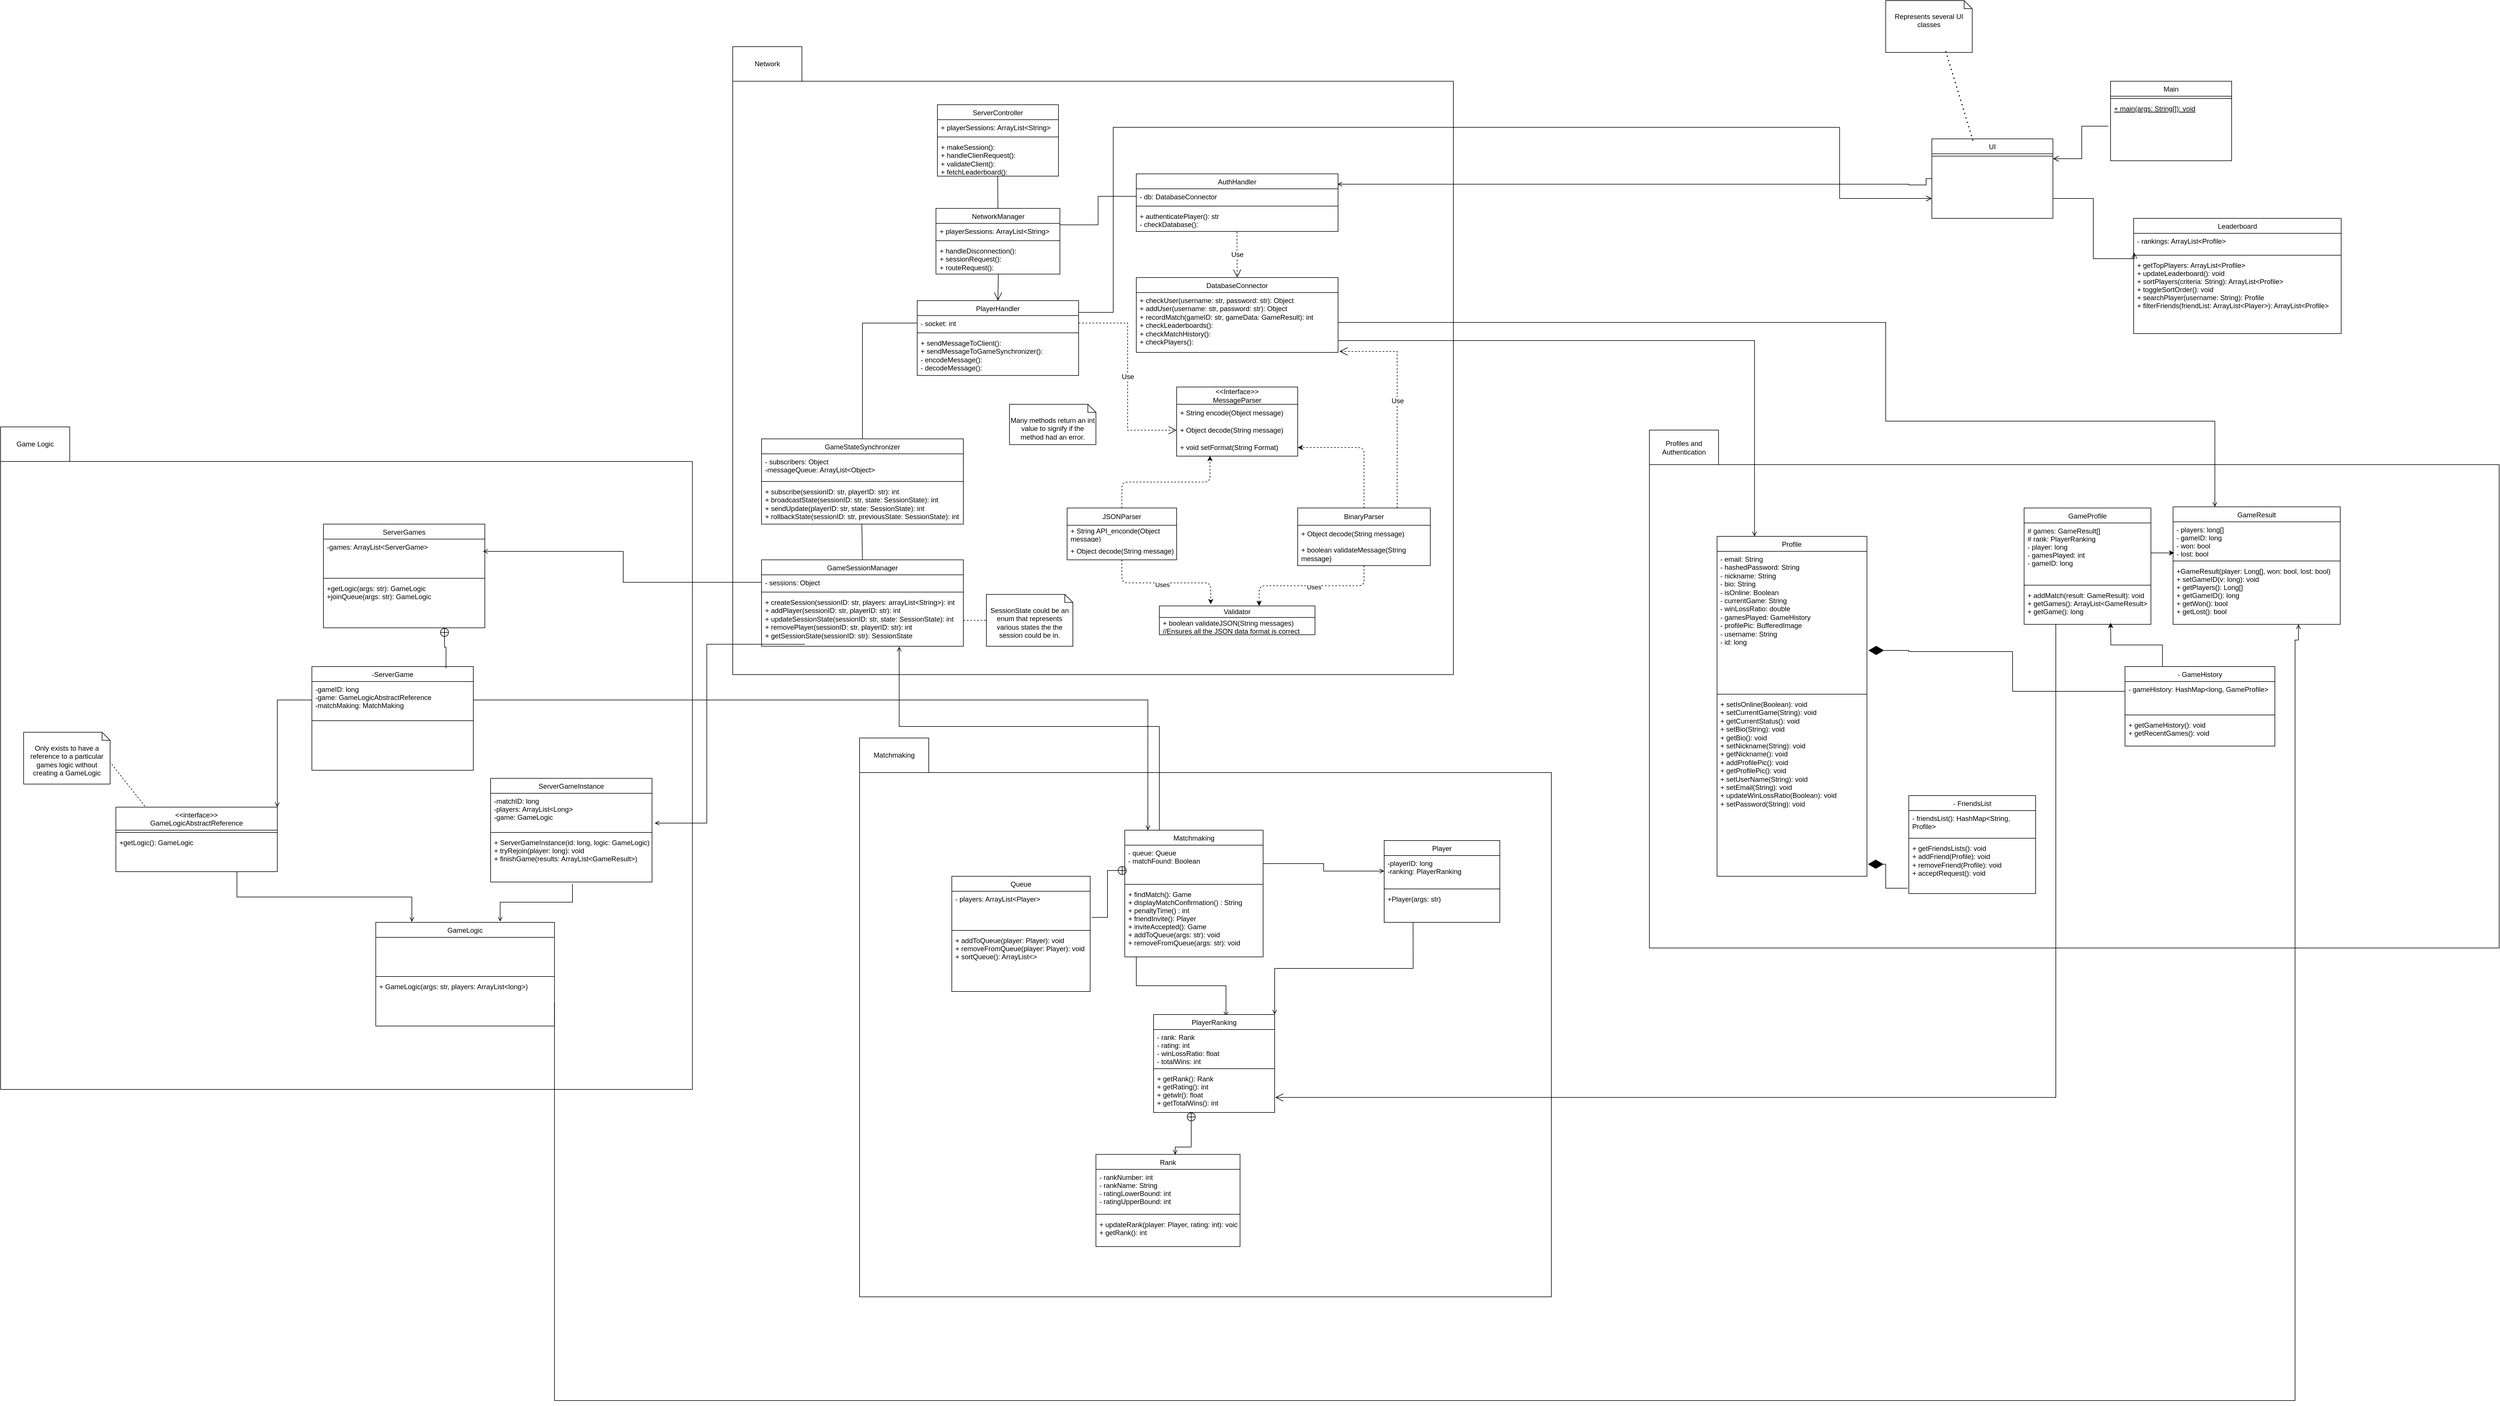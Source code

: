 <mxfile version="26.1.0">
  <diagram id="C5RBs43oDa-KdzZeNtuy" name="Page-1">
    <mxGraphModel dx="8701.2" dy="3275.2" grid="1" gridSize="10" guides="1" tooltips="1" connect="1" arrows="1" fold="1" page="1" pageScale="0.8" pageWidth="827" pageHeight="1169" background="#ffffff" math="0" shadow="0">
      <root>
        <mxCell id="WIyWlLk6GJQsqaUBKTNV-0" />
        <mxCell id="WIyWlLk6GJQsqaUBKTNV-1" parent="WIyWlLk6GJQsqaUBKTNV-0" />
        <mxCell id="x9wP-T2VNKuLCY87gc1U-16" value="" style="rounded=0;whiteSpace=wrap;html=1;fillColor=#FFFFFF;" vertex="1" parent="WIyWlLk6GJQsqaUBKTNV-1">
          <mxGeometry x="-3160" y="-540" width="1250" height="1030" as="geometry" />
        </mxCell>
        <mxCell id="x9wP-T2VNKuLCY87gc1U-15" value="" style="rounded=0;whiteSpace=wrap;html=1;fillColor=#FFFFFF;" vertex="1" parent="WIyWlLk6GJQsqaUBKTNV-1">
          <mxGeometry x="-4430" y="120" width="1200" height="1090" as="geometry" />
        </mxCell>
        <mxCell id="x9wP-T2VNKuLCY87gc1U-14" value="" style="rounded=0;whiteSpace=wrap;html=1;fillColor=#FFFFFF;" vertex="1" parent="WIyWlLk6GJQsqaUBKTNV-1">
          <mxGeometry x="-2940" y="660" width="1200" height="910" as="geometry" />
        </mxCell>
        <mxCell id="x9wP-T2VNKuLCY87gc1U-12" value="" style="rounded=0;whiteSpace=wrap;html=1;fillColor=#FFFFFF;" vertex="1" parent="WIyWlLk6GJQsqaUBKTNV-1">
          <mxGeometry x="-1570" y="125.5" width="1474" height="839" as="geometry" />
        </mxCell>
        <mxCell id="zkfFHV4jXpPFQw0GAbJ--0" value="GameProfile" style="swimlane;fontStyle=0;align=center;verticalAlign=top;childLayout=stackLayout;horizontal=1;startSize=26;horizontalStack=0;resizeParent=1;resizeLast=0;collapsible=1;marginBottom=0;rounded=0;shadow=0;strokeWidth=1;" parent="WIyWlLk6GJQsqaUBKTNV-1" vertex="1">
          <mxGeometry x="-920" y="200.76" width="220" height="202" as="geometry">
            <mxRectangle x="230" y="140" width="160" height="26" as="alternateBounds" />
          </mxGeometry>
        </mxCell>
        <mxCell id="zkfFHV4jXpPFQw0GAbJ--1" value="# games: GameResult[]&#xa;# rank: PlayerRanking&#xa;- player: long&#xa;- gamesPlayed: int&#xa;- gameID: long" style="text;align=left;verticalAlign=top;spacingLeft=4;spacingRight=4;overflow=hidden;rotatable=0;points=[[0,0.5],[1,0.5]];portConstraint=eastwest;" parent="zkfFHV4jXpPFQw0GAbJ--0" vertex="1">
          <mxGeometry y="26" width="220" height="104" as="geometry" />
        </mxCell>
        <mxCell id="zkfFHV4jXpPFQw0GAbJ--4" value="" style="line;html=1;strokeWidth=1;align=left;verticalAlign=middle;spacingTop=-1;spacingLeft=3;spacingRight=3;rotatable=0;labelPosition=right;points=[];portConstraint=eastwest;" parent="zkfFHV4jXpPFQw0GAbJ--0" vertex="1">
          <mxGeometry y="130" width="220" height="8" as="geometry" />
        </mxCell>
        <mxCell id="zkfFHV4jXpPFQw0GAbJ--5" value="+ addMatch(result: GameResult): void&#xa;+ getGames(): ArrayList&lt;GameResult&gt;&#xa;+ getGame(): long" style="text;align=left;verticalAlign=top;spacingLeft=4;spacingRight=4;overflow=hidden;rotatable=0;points=[[0,0.5],[1,0.5]];portConstraint=eastwest;" parent="zkfFHV4jXpPFQw0GAbJ--0" vertex="1">
          <mxGeometry y="138" width="220" height="52" as="geometry" />
        </mxCell>
        <mxCell id="9oPnksN9PJK1Zj-ZbbYk-29" value="GameResult" style="swimlane;fontStyle=0;align=center;verticalAlign=top;childLayout=stackLayout;horizontal=1;startSize=26;horizontalStack=0;resizeParent=1;resizeLast=0;collapsible=1;marginBottom=0;rounded=0;shadow=0;strokeWidth=1;" parent="WIyWlLk6GJQsqaUBKTNV-1" vertex="1">
          <mxGeometry x="-661.6" y="198.76" width="290" height="204" as="geometry">
            <mxRectangle x="230" y="140" width="160" height="26" as="alternateBounds" />
          </mxGeometry>
        </mxCell>
        <mxCell id="9oPnksN9PJK1Zj-ZbbYk-32" value="- players: long[]&#xa;- gameID: long&#xa;- won: bool&#xa;- lost: bool" style="text;align=left;verticalAlign=top;spacingLeft=4;spacingRight=4;overflow=hidden;rotatable=0;points=[[0,0.5],[1,0.5]];portConstraint=eastwest;" parent="9oPnksN9PJK1Zj-ZbbYk-29" vertex="1">
          <mxGeometry y="26" width="290" height="64" as="geometry" />
        </mxCell>
        <mxCell id="9oPnksN9PJK1Zj-ZbbYk-31" value="" style="line;html=1;strokeWidth=1;align=left;verticalAlign=middle;spacingTop=-1;spacingLeft=3;spacingRight=3;rotatable=0;labelPosition=right;points=[];portConstraint=eastwest;" parent="9oPnksN9PJK1Zj-ZbbYk-29" vertex="1">
          <mxGeometry y="90" width="290" height="8" as="geometry" />
        </mxCell>
        <mxCell id="9oPnksN9PJK1Zj-ZbbYk-30" value="+GameResult(player: Long[], won: bool, lost: bool)&#xa;+ setGameID(v: long): void&#xa;+ getPlayers(): Long[]&#xa;+ getGameID(): long&#xa;+ getWon(): bool&#xa;+ getLost(): bool" style="text;align=left;verticalAlign=top;spacingLeft=4;spacingRight=4;overflow=hidden;rotatable=0;points=[[0,0.5],[1,0.5]];portConstraint=eastwest;" parent="9oPnksN9PJK1Zj-ZbbYk-29" vertex="1">
          <mxGeometry y="98" width="290" height="102" as="geometry" />
        </mxCell>
        <mxCell id="9oPnksN9PJK1Zj-ZbbYk-53" value="Main" style="swimlane;fontStyle=0;align=center;verticalAlign=top;childLayout=stackLayout;horizontal=1;startSize=26;horizontalStack=0;resizeParent=1;resizeLast=0;collapsible=1;marginBottom=0;rounded=0;shadow=0;strokeWidth=1;" parent="WIyWlLk6GJQsqaUBKTNV-1" vertex="1">
          <mxGeometry x="-770" y="-540" width="210" height="138" as="geometry">
            <mxRectangle x="230" y="140" width="160" height="26" as="alternateBounds" />
          </mxGeometry>
        </mxCell>
        <mxCell id="9oPnksN9PJK1Zj-ZbbYk-55" value="" style="line;html=1;strokeWidth=1;align=left;verticalAlign=middle;spacingTop=-1;spacingLeft=3;spacingRight=3;rotatable=0;labelPosition=right;points=[];portConstraint=eastwest;" parent="9oPnksN9PJK1Zj-ZbbYk-53" vertex="1">
          <mxGeometry y="26" width="210" height="8" as="geometry" />
        </mxCell>
        <mxCell id="9oPnksN9PJK1Zj-ZbbYk-56" value="+ main(args: String[]): void" style="text;align=left;verticalAlign=top;spacingLeft=4;spacingRight=4;overflow=hidden;rotatable=0;points=[[0,0.5],[1,0.5]];portConstraint=eastwest;fontStyle=4" parent="9oPnksN9PJK1Zj-ZbbYk-53" vertex="1">
          <mxGeometry y="34" width="210" height="52" as="geometry" />
        </mxCell>
        <mxCell id="edf9sT6OjQ_JvkJH-jNT-3" value="ServerGameInstance" style="swimlane;fontStyle=0;align=center;verticalAlign=top;childLayout=stackLayout;horizontal=1;startSize=26;horizontalStack=0;resizeParent=1;resizeLast=0;collapsible=1;marginBottom=0;rounded=0;shadow=0;strokeWidth=1;" parent="WIyWlLk6GJQsqaUBKTNV-1" vertex="1">
          <mxGeometry x="-3580" y="670" width="280" height="180" as="geometry">
            <mxRectangle x="230" y="140" width="160" height="26" as="alternateBounds" />
          </mxGeometry>
        </mxCell>
        <mxCell id="edf9sT6OjQ_JvkJH-jNT-4" value="-matchID: long&#xa;-players: ArrayList&lt;Long&gt;&#xa;-game: GameLogic&#xa;" style="text;align=left;verticalAlign=top;spacingLeft=4;spacingRight=4;overflow=hidden;rotatable=0;points=[[0,0.5],[1,0.5]];portConstraint=eastwest;" parent="edf9sT6OjQ_JvkJH-jNT-3" vertex="1">
          <mxGeometry y="26" width="280" height="64" as="geometry" />
        </mxCell>
        <mxCell id="edf9sT6OjQ_JvkJH-jNT-5" value="" style="line;html=1;strokeWidth=1;align=left;verticalAlign=middle;spacingTop=-1;spacingLeft=3;spacingRight=3;rotatable=0;labelPosition=right;points=[];portConstraint=eastwest;" parent="edf9sT6OjQ_JvkJH-jNT-3" vertex="1">
          <mxGeometry y="90" width="280" height="8" as="geometry" />
        </mxCell>
        <mxCell id="edf9sT6OjQ_JvkJH-jNT-42" value="+ ServerGameInstance(id: long, logic: GameLogic)&#xa;+ tryRejoin(player: long): void&#xa;+ finishGame(results: ArrayList&lt;GameResult&gt;)&#xa;&#xa;" style="text;align=left;verticalAlign=top;spacingLeft=4;spacingRight=4;overflow=hidden;rotatable=0;points=[[0,0.5],[1,0.5]];portConstraint=eastwest;" parent="edf9sT6OjQ_JvkJH-jNT-3" vertex="1">
          <mxGeometry y="98" width="280" height="82" as="geometry" />
        </mxCell>
        <mxCell id="edf9sT6OjQ_JvkJH-jNT-35" style="edgeStyle=orthogonalEdgeStyle;rounded=0;orthogonalLoop=1;jettySize=auto;html=1;endArrow=open;startFill=0;endFill=0;entryX=0.997;entryY=0.18;entryDx=0;entryDy=0;entryPerimeter=0;exitX=0;exitY=0.5;exitDx=0;exitDy=0;" parent="WIyWlLk6GJQsqaUBKTNV-1" source="x9wP-T2VNKuLCY87gc1U-0" target="QMpJwfJOF2SySF0Yha2X-53" edge="1">
          <mxGeometry relative="1" as="geometry">
            <mxPoint x="-1080" y="-380" as="sourcePoint" />
            <mxPoint x="-1050" y="-170" as="targetPoint" />
            <Array as="points">
              <mxPoint x="-1090" y="-371" />
              <mxPoint x="-1090" y="-360" />
              <mxPoint x="-1120" y="-360" />
              <mxPoint x="-1120" y="-361" />
            </Array>
          </mxGeometry>
        </mxCell>
        <mxCell id="QMpJwfJOF2SySF0Yha2X-178" style="edgeStyle=orthogonalEdgeStyle;rounded=0;orthogonalLoop=1;jettySize=auto;html=1;exitX=0.25;exitY=0;exitDx=0;exitDy=0;" parent="WIyWlLk6GJQsqaUBKTNV-1" source="QMpJwfJOF2SySF0Yha2X-4" edge="1">
          <mxGeometry relative="1" as="geometry">
            <mxPoint x="-770" y="400.0" as="targetPoint" />
          </mxGeometry>
        </mxCell>
        <mxCell id="QMpJwfJOF2SySF0Yha2X-4" value="&lt;span style=&quot;font-weight: normal;&quot;&gt;- GameHistory&lt;/span&gt;" style="swimlane;fontStyle=1;align=center;verticalAlign=top;childLayout=stackLayout;horizontal=1;startSize=26;horizontalStack=0;resizeParent=1;resizeParentMax=0;resizeLast=0;collapsible=1;marginBottom=0;whiteSpace=wrap;html=1;" parent="WIyWlLk6GJQsqaUBKTNV-1" vertex="1">
          <mxGeometry x="-745" y="476" width="260" height="138" as="geometry" />
        </mxCell>
        <mxCell id="QMpJwfJOF2SySF0Yha2X-5" value="- gameHistory: HashMap&amp;lt;long, GameProfile&amp;gt;" style="text;strokeColor=none;fillColor=none;align=left;verticalAlign=top;spacingLeft=4;spacingRight=4;overflow=hidden;rotatable=0;points=[[0,0.5],[1,0.5]];portConstraint=eastwest;whiteSpace=wrap;html=1;" parent="QMpJwfJOF2SySF0Yha2X-4" vertex="1">
          <mxGeometry y="26" width="260" height="54" as="geometry" />
        </mxCell>
        <mxCell id="QMpJwfJOF2SySF0Yha2X-6" value="" style="line;strokeWidth=1;fillColor=none;align=left;verticalAlign=middle;spacingTop=-1;spacingLeft=3;spacingRight=3;rotatable=0;labelPosition=right;points=[];portConstraint=eastwest;strokeColor=inherit;" parent="QMpJwfJOF2SySF0Yha2X-4" vertex="1">
          <mxGeometry y="80" width="260" height="8" as="geometry" />
        </mxCell>
        <mxCell id="QMpJwfJOF2SySF0Yha2X-7" value="+ getGameHistory(): void&lt;div&gt;+ getRecentGames(): void&lt;/div&gt;" style="text;strokeColor=none;fillColor=none;align=left;verticalAlign=top;spacingLeft=4;spacingRight=4;overflow=hidden;rotatable=0;points=[[0,0.5],[1,0.5]];portConstraint=eastwest;whiteSpace=wrap;html=1;" parent="QMpJwfJOF2SySF0Yha2X-4" vertex="1">
          <mxGeometry y="88" width="260" height="50" as="geometry" />
        </mxCell>
        <mxCell id="QMpJwfJOF2SySF0Yha2X-12" style="edgeStyle=orthogonalEdgeStyle;rounded=0;orthogonalLoop=1;jettySize=auto;html=1;endArrow=diamondThin;endFill=1;endSize=24;startArrow=none;startFill=0;startSize=12;entryX=1.01;entryY=0.705;entryDx=0;entryDy=0;entryPerimeter=0;" parent="WIyWlLk6GJQsqaUBKTNV-1" source="QMpJwfJOF2SySF0Yha2X-4" target="QMpJwfJOF2SySF0Yha2X-42" edge="1">
          <mxGeometry relative="1" as="geometry">
            <Array as="points">
              <mxPoint x="-940" y="519" />
              <mxPoint x="-940" y="450" />
              <mxPoint x="-1120" y="450" />
              <mxPoint x="-1120" y="448" />
            </Array>
            <mxPoint x="-1120" y="490" as="targetPoint" />
          </mxGeometry>
        </mxCell>
        <mxCell id="QMpJwfJOF2SySF0Yha2X-13" value="&lt;span style=&quot;font-weight: normal;&quot;&gt;- FriendsList&lt;/span&gt;" style="swimlane;fontStyle=1;align=center;verticalAlign=top;childLayout=stackLayout;horizontal=1;startSize=26;horizontalStack=0;resizeParent=1;resizeParentMax=0;resizeLast=0;collapsible=1;marginBottom=0;whiteSpace=wrap;html=1;" parent="WIyWlLk6GJQsqaUBKTNV-1" vertex="1">
          <mxGeometry x="-1120" y="700" width="220" height="170" as="geometry" />
        </mxCell>
        <mxCell id="QMpJwfJOF2SySF0Yha2X-14" value="- friendsList(): HashMap&amp;lt;String, Profile&amp;gt;" style="text;strokeColor=none;fillColor=none;align=left;verticalAlign=top;spacingLeft=4;spacingRight=4;overflow=hidden;rotatable=0;points=[[0,0.5],[1,0.5]];portConstraint=eastwest;whiteSpace=wrap;html=1;" parent="QMpJwfJOF2SySF0Yha2X-13" vertex="1">
          <mxGeometry y="26" width="220" height="44" as="geometry" />
        </mxCell>
        <mxCell id="QMpJwfJOF2SySF0Yha2X-15" value="" style="line;strokeWidth=1;fillColor=none;align=left;verticalAlign=middle;spacingTop=-1;spacingLeft=3;spacingRight=3;rotatable=0;labelPosition=right;points=[];portConstraint=eastwest;strokeColor=inherit;" parent="QMpJwfJOF2SySF0Yha2X-13" vertex="1">
          <mxGeometry y="70" width="220" height="8" as="geometry" />
        </mxCell>
        <mxCell id="QMpJwfJOF2SySF0Yha2X-16" value="+ getFriendsLists(): void&lt;div&gt;+ addFriend(Profile): void&lt;/div&gt;&lt;div&gt;+ removeFriend(Profile): void&lt;/div&gt;&lt;div&gt;+ acceptRequest(): void&lt;/div&gt;&lt;div&gt;&lt;br&gt;&lt;/div&gt;" style="text;strokeColor=none;fillColor=none;align=left;verticalAlign=top;spacingLeft=4;spacingRight=4;overflow=hidden;rotatable=0;points=[[0,0.5],[1,0.5]];portConstraint=eastwest;whiteSpace=wrap;html=1;" parent="QMpJwfJOF2SySF0Yha2X-13" vertex="1">
          <mxGeometry y="78" width="220" height="92" as="geometry" />
        </mxCell>
        <mxCell id="QMpJwfJOF2SySF0Yha2X-17" style="edgeStyle=orthogonalEdgeStyle;shape=connector;rounded=0;orthogonalLoop=1;jettySize=auto;html=1;strokeColor=default;align=center;verticalAlign=middle;fontFamily=Helvetica;fontSize=11;fontColor=default;labelBackgroundColor=default;endArrow=diamondThin;endFill=1;endSize=24;exitX=-0.009;exitY=0.899;exitDx=0;exitDy=0;startArrow=none;startFill=0;startSize=12;exitPerimeter=0;entryX=1.007;entryY=0.933;entryDx=0;entryDy=0;entryPerimeter=0;" parent="WIyWlLk6GJQsqaUBKTNV-1" source="QMpJwfJOF2SySF0Yha2X-16" target="QMpJwfJOF2SySF0Yha2X-44" edge="1">
          <mxGeometry relative="1" as="geometry">
            <Array as="points">
              <mxPoint x="-1160" y="861" />
              <mxPoint x="-1160" y="819" />
            </Array>
            <mxPoint x="-1500" y="445.24" as="targetPoint" />
          </mxGeometry>
        </mxCell>
        <mxCell id="QMpJwfJOF2SySF0Yha2X-29" style="edgeStyle=orthogonalEdgeStyle;shape=connector;rounded=0;orthogonalLoop=1;jettySize=auto;html=1;entryX=0.25;entryY=1;entryDx=0;entryDy=0;strokeColor=default;align=center;verticalAlign=middle;fontFamily=Helvetica;fontSize=11;fontColor=default;labelBackgroundColor=default;endArrow=none;endFill=1;endSize=24;startArrow=open;startFill=0;startSize=12;exitX=1.005;exitY=0.638;exitDx=0;exitDy=0;exitPerimeter=0;" parent="WIyWlLk6GJQsqaUBKTNV-1" source="QMpJwfJOF2SySF0Yha2X-122" target="zkfFHV4jXpPFQw0GAbJ--0" edge="1">
          <mxGeometry relative="1" as="geometry">
            <mxPoint x="-1039.88" y="209.4" as="targetPoint" />
            <mxPoint x="-1790" y="734.757" as="sourcePoint" />
          </mxGeometry>
        </mxCell>
        <mxCell id="QMpJwfJOF2SySF0Yha2X-41" value="&lt;span style=&quot;font-weight: normal;&quot;&gt;Profile&lt;/span&gt;" style="swimlane;fontStyle=1;align=center;verticalAlign=top;childLayout=stackLayout;horizontal=1;startSize=26;horizontalStack=0;resizeParent=1;resizeParentMax=0;resizeLast=0;collapsible=1;marginBottom=0;whiteSpace=wrap;html=1;" parent="WIyWlLk6GJQsqaUBKTNV-1" vertex="1">
          <mxGeometry x="-1452.6" y="250" width="260" height="590" as="geometry" />
        </mxCell>
        <mxCell id="QMpJwfJOF2SySF0Yha2X-42" value="&lt;div&gt;&lt;span style=&quot;text-wrap-mode: nowrap; background-color: transparent; color: light-dark(rgb(0, 0, 0), rgb(255, 255, 255));&quot;&gt;- email: String&lt;/span&gt;&lt;/div&gt;&lt;div&gt;&lt;span style=&quot;background-color: transparent; color: light-dark(rgb(0, 0, 0), rgb(255, 255, 255));&quot;&gt;- hashedPassword: String&lt;/span&gt;&lt;/div&gt;&lt;div&gt;&lt;span style=&quot;text-wrap-mode: nowrap; background-color: transparent; color: light-dark(rgb(0, 0, 0), rgb(255, 255, 255));&quot;&gt;- nickname: String&lt;/span&gt;&lt;/div&gt;&lt;div&gt;&lt;span style=&quot;text-wrap-mode: nowrap; background-color: transparent; color: light-dark(rgb(0, 0, 0), rgb(255, 255, 255));&quot;&gt;- bio: String&lt;/span&gt;&lt;/div&gt;&lt;div&gt;- isOnline: Boolean&lt;/div&gt;&lt;div&gt;- currentGame: String&lt;/div&gt;&lt;div&gt;&lt;span style=&quot;text-wrap-mode: nowrap; background-color: transparent; color: light-dark(rgb(0, 0, 0), rgb(255, 255, 255));&quot;&gt;- winLossRatio: double&lt;/span&gt;&lt;/div&gt;&lt;div&gt;&lt;span style=&quot;background-color: transparent; color: light-dark(rgb(0, 0, 0), rgb(255, 255, 255));&quot;&gt;- gamesPlayed: GameHistory&lt;/span&gt;&lt;/div&gt;&lt;div&gt;&lt;span style=&quot;text-wrap-mode: nowrap;&quot;&gt;- profilePic: BufferedImage&lt;/span&gt;&lt;/div&gt;&lt;div&gt;&lt;span style=&quot;text-wrap-mode: nowrap;&quot;&gt;- username: String&lt;/span&gt;&lt;/div&gt;&lt;div&gt;&lt;span style=&quot;text-wrap-mode: nowrap;&quot;&gt;- id: long&lt;/span&gt;&lt;/div&gt;" style="text;strokeColor=none;fillColor=none;align=left;verticalAlign=top;spacingLeft=4;spacingRight=4;overflow=hidden;rotatable=0;points=[[0,0.5],[1,0.5]];portConstraint=eastwest;whiteSpace=wrap;html=1;" parent="QMpJwfJOF2SySF0Yha2X-41" vertex="1">
          <mxGeometry y="26" width="260" height="244" as="geometry" />
        </mxCell>
        <mxCell id="QMpJwfJOF2SySF0Yha2X-43" value="" style="line;strokeWidth=1;fillColor=none;align=left;verticalAlign=middle;spacingTop=-1;spacingLeft=3;spacingRight=3;rotatable=0;labelPosition=right;points=[];portConstraint=eastwest;strokeColor=inherit;" parent="QMpJwfJOF2SySF0Yha2X-41" vertex="1">
          <mxGeometry y="270" width="260" height="8" as="geometry" />
        </mxCell>
        <mxCell id="QMpJwfJOF2SySF0Yha2X-44" value="&lt;span style=&quot;text-wrap-mode: nowrap;&quot;&gt;+ setIsOnline(Boolean): void&lt;/span&gt;&lt;div style=&quot;text-wrap-mode: nowrap;&quot;&gt;+ setCurrentGame(String): void&lt;/div&gt;&lt;div style=&quot;text-wrap-mode: nowrap;&quot;&gt;+ getCurrentStatus(): void&lt;/div&gt;&lt;div style=&quot;text-wrap-mode: nowrap;&quot;&gt;&lt;div style=&quot;text-wrap-mode: wrap;&quot;&gt;+ setBio(String): void&lt;/div&gt;&lt;div style=&quot;text-wrap-mode: wrap;&quot;&gt;+ getBio(): void&lt;/div&gt;&lt;/div&gt;&lt;div&gt;&lt;div&gt;+ setNickname(String): void&lt;/div&gt;&lt;div&gt;+ getNickname(): void&lt;br&gt;&lt;div&gt;+ addProfilePic(): void&lt;/div&gt;&lt;div&gt;+ getProfilePic(): void&lt;/div&gt;&lt;/div&gt;&lt;/div&gt;&lt;div&gt;&lt;div&gt;+ setUserName(String): void&lt;/div&gt;&lt;div&gt;+ setEmail(String): void&lt;/div&gt;&lt;div&gt;+ updateWinLossRatio(Boolean): void&lt;/div&gt;&lt;div&gt;+ setPassword(String): void&lt;/div&gt;&lt;div&gt;&lt;br&gt;&lt;/div&gt;&lt;/div&gt;" style="text;strokeColor=none;fillColor=none;align=left;verticalAlign=top;spacingLeft=4;spacingRight=4;overflow=hidden;rotatable=0;points=[[0,0.5],[1,0.5]];portConstraint=eastwest;whiteSpace=wrap;html=1;" parent="QMpJwfJOF2SySF0Yha2X-41" vertex="1">
          <mxGeometry y="278" width="260" height="312" as="geometry" />
        </mxCell>
        <mxCell id="QMpJwfJOF2SySF0Yha2X-45" value="&lt;span style=&quot;font-weight: normal;&quot;&gt;GameSessionManager&lt;/span&gt;" style="swimlane;fontStyle=1;align=center;verticalAlign=top;childLayout=stackLayout;horizontal=1;startSize=26;horizontalStack=0;resizeParent=1;resizeParentMax=0;resizeLast=0;collapsible=1;marginBottom=0;whiteSpace=wrap;html=1;" parent="WIyWlLk6GJQsqaUBKTNV-1" vertex="1">
          <mxGeometry x="-3110" y="290.76" width="350" height="150" as="geometry" />
        </mxCell>
        <mxCell id="QMpJwfJOF2SySF0Yha2X-46" value="&lt;div&gt;- sessions: Object&lt;/div&gt;" style="text;strokeColor=none;fillColor=none;align=left;verticalAlign=top;spacingLeft=4;spacingRight=4;overflow=hidden;rotatable=0;points=[[0,0.5],[1,0.5]];portConstraint=eastwest;whiteSpace=wrap;html=1;" parent="QMpJwfJOF2SySF0Yha2X-45" vertex="1">
          <mxGeometry y="26" width="350" height="26" as="geometry" />
        </mxCell>
        <mxCell id="QMpJwfJOF2SySF0Yha2X-47" value="" style="line;strokeWidth=1;fillColor=none;align=left;verticalAlign=middle;spacingTop=-1;spacingLeft=3;spacingRight=3;rotatable=0;labelPosition=right;points=[];portConstraint=eastwest;strokeColor=inherit;" parent="QMpJwfJOF2SySF0Yha2X-45" vertex="1">
          <mxGeometry y="52" width="350" height="8" as="geometry" />
        </mxCell>
        <mxCell id="QMpJwfJOF2SySF0Yha2X-48" value="&lt;div&gt;+ createSession(sessionID: str, players: arrayList&amp;lt;String&amp;gt;): int&lt;/div&gt;&lt;div&gt;+ addPlayer(sessionID: str, playerID: str): int&lt;/div&gt;&lt;div&gt;+ updateSessionState(sessionID: str, state: SessionState): int&lt;/div&gt;&lt;div&gt;+ removePlayer(sessionID: str, playerID: str): int&lt;/div&gt;&lt;div&gt;+ getSessionState(sessionID: str): SessionState&lt;/div&gt;" style="text;strokeColor=none;fillColor=none;align=left;verticalAlign=top;spacingLeft=4;spacingRight=4;overflow=hidden;rotatable=0;points=[[0,0.5],[1,0.5]];portConstraint=eastwest;whiteSpace=wrap;html=1;" parent="QMpJwfJOF2SySF0Yha2X-45" vertex="1">
          <mxGeometry y="60" width="350" height="90" as="geometry" />
        </mxCell>
        <mxCell id="QMpJwfJOF2SySF0Yha2X-49" value="&lt;span style=&quot;font-weight: normal;&quot;&gt;GameStateSynchronizer&lt;/span&gt;" style="swimlane;fontStyle=1;align=center;verticalAlign=top;childLayout=stackLayout;horizontal=1;startSize=26;horizontalStack=0;resizeParent=1;resizeParentMax=0;resizeLast=0;collapsible=1;marginBottom=0;whiteSpace=wrap;html=1;" parent="WIyWlLk6GJQsqaUBKTNV-1" vertex="1">
          <mxGeometry x="-3110" y="80.76" width="350" height="148" as="geometry" />
        </mxCell>
        <mxCell id="QMpJwfJOF2SySF0Yha2X-50" value="&lt;div&gt;- subscribers: Object&lt;/div&gt;&lt;div&gt;-messageQueue: ArrayList&amp;lt;Object&amp;gt;&lt;/div&gt;" style="text;strokeColor=none;fillColor=none;align=left;verticalAlign=top;spacingLeft=4;spacingRight=4;overflow=hidden;rotatable=0;points=[[0,0.5],[1,0.5]];portConstraint=eastwest;whiteSpace=wrap;html=1;" parent="QMpJwfJOF2SySF0Yha2X-49" vertex="1">
          <mxGeometry y="26" width="350" height="44" as="geometry" />
        </mxCell>
        <mxCell id="QMpJwfJOF2SySF0Yha2X-51" value="" style="line;strokeWidth=1;fillColor=none;align=left;verticalAlign=middle;spacingTop=-1;spacingLeft=3;spacingRight=3;rotatable=0;labelPosition=right;points=[];portConstraint=eastwest;strokeColor=inherit;" parent="QMpJwfJOF2SySF0Yha2X-49" vertex="1">
          <mxGeometry y="70" width="350" height="8" as="geometry" />
        </mxCell>
        <mxCell id="QMpJwfJOF2SySF0Yha2X-52" value="&lt;div&gt;+ subscribe(sessionID: str, playerID: str): int&lt;/div&gt;&lt;div&gt;+ broadcastState(sessionID: str, state: SessionState): int&lt;/div&gt;&lt;div&gt;+ sendUpdate(playerID: str, state: SessionState): int&lt;/div&gt;&lt;div&gt;+ rollbackState(sessionID: str, previousState: SessionState): int&lt;/div&gt;" style="text;strokeColor=none;fillColor=none;align=left;verticalAlign=top;spacingLeft=4;spacingRight=4;overflow=hidden;rotatable=0;points=[[0,0.5],[1,0.5]];portConstraint=eastwest;whiteSpace=wrap;html=1;" parent="QMpJwfJOF2SySF0Yha2X-49" vertex="1">
          <mxGeometry y="78" width="350" height="70" as="geometry" />
        </mxCell>
        <mxCell id="QMpJwfJOF2SySF0Yha2X-53" value="&lt;span style=&quot;font-weight: normal;&quot;&gt;AuthHandler&lt;/span&gt;" style="swimlane;fontStyle=1;align=center;verticalAlign=top;childLayout=stackLayout;horizontal=1;startSize=26;horizontalStack=0;resizeParent=1;resizeParentMax=0;resizeLast=0;collapsible=1;marginBottom=0;whiteSpace=wrap;html=1;" parent="WIyWlLk6GJQsqaUBKTNV-1" vertex="1">
          <mxGeometry x="-2460" y="-379.24" width="350" height="100" as="geometry" />
        </mxCell>
        <mxCell id="QMpJwfJOF2SySF0Yha2X-54" value="- db: DatabaseConnector" style="text;strokeColor=none;fillColor=none;align=left;verticalAlign=top;spacingLeft=4;spacingRight=4;overflow=hidden;rotatable=0;points=[[0,0.5],[1,0.5]];portConstraint=eastwest;whiteSpace=wrap;html=1;" parent="QMpJwfJOF2SySF0Yha2X-53" vertex="1">
          <mxGeometry y="26" width="350" height="26" as="geometry" />
        </mxCell>
        <mxCell id="QMpJwfJOF2SySF0Yha2X-55" value="" style="line;strokeWidth=1;fillColor=none;align=left;verticalAlign=middle;spacingTop=-1;spacingLeft=3;spacingRight=3;rotatable=0;labelPosition=right;points=[];portConstraint=eastwest;strokeColor=inherit;" parent="QMpJwfJOF2SySF0Yha2X-53" vertex="1">
          <mxGeometry y="52" width="350" height="8" as="geometry" />
        </mxCell>
        <mxCell id="QMpJwfJOF2SySF0Yha2X-56" value="&lt;div&gt;+ authenticatePlayer(): str&lt;/div&gt;&lt;div&gt;- checkDatabase():&lt;/div&gt;" style="text;strokeColor=none;fillColor=none;align=left;verticalAlign=top;spacingLeft=4;spacingRight=4;overflow=hidden;rotatable=0;points=[[0,0.5],[1,0.5]];portConstraint=eastwest;whiteSpace=wrap;html=1;" parent="QMpJwfJOF2SySF0Yha2X-53" vertex="1">
          <mxGeometry y="60" width="350" height="40" as="geometry" />
        </mxCell>
        <mxCell id="QMpJwfJOF2SySF0Yha2X-57" value="&lt;span style=&quot;font-weight: normal;&quot;&gt;DatabaseConnector&lt;/span&gt;" style="swimlane;fontStyle=1;align=center;verticalAlign=top;childLayout=stackLayout;horizontal=1;startSize=26;horizontalStack=0;resizeParent=1;resizeParentMax=0;resizeLast=0;collapsible=1;marginBottom=0;whiteSpace=wrap;html=1;" parent="WIyWlLk6GJQsqaUBKTNV-1" vertex="1">
          <mxGeometry x="-2460" y="-199.24" width="350" height="130" as="geometry" />
        </mxCell>
        <mxCell id="QMpJwfJOF2SySF0Yha2X-58" value="&lt;div&gt;+ checkUser(username: str, password: str): Object&lt;/div&gt;&lt;div&gt;+ addUser(username: str, password: str): Object&lt;/div&gt;&lt;div&gt;+ recordMatch(gameID: str, gameData: GameResult): int&lt;/div&gt;&lt;div&gt;+ checkLeaderboards():&lt;/div&gt;&lt;div&gt;+ checkMatchHistory():&lt;/div&gt;&lt;div&gt;+ checkPlayers():&lt;/div&gt;" style="text;strokeColor=none;fillColor=none;align=left;verticalAlign=top;spacingLeft=4;spacingRight=4;overflow=hidden;rotatable=0;points=[[0,0.5],[1,0.5]];portConstraint=eastwest;whiteSpace=wrap;html=1;" parent="QMpJwfJOF2SySF0Yha2X-57" vertex="1">
          <mxGeometry y="26" width="350" height="104" as="geometry" />
        </mxCell>
        <mxCell id="QMpJwfJOF2SySF0Yha2X-59" value="SessionState could be an enum that represents various states the the session could be in." style="shape=note2;boundedLbl=1;whiteSpace=wrap;html=1;size=14;verticalAlign=top;align=center;" parent="WIyWlLk6GJQsqaUBKTNV-1" vertex="1">
          <mxGeometry x="-2720" y="350.76" width="150" height="90" as="geometry" />
        </mxCell>
        <mxCell id="QMpJwfJOF2SySF0Yha2X-60" value="" style="endArrow=none;dashed=1;html=1;rounded=0;entryX=0;entryY=0.5;entryDx=0;entryDy=0;entryPerimeter=0;exitX=1;exitY=0.5;exitDx=0;exitDy=0;" parent="WIyWlLk6GJQsqaUBKTNV-1" source="QMpJwfJOF2SySF0Yha2X-48" target="QMpJwfJOF2SySF0Yha2X-59" edge="1">
          <mxGeometry width="50" height="50" relative="1" as="geometry">
            <mxPoint x="-2820" y="480.76" as="sourcePoint" />
            <mxPoint x="-2770" y="430.76" as="targetPoint" />
          </mxGeometry>
        </mxCell>
        <mxCell id="QMpJwfJOF2SySF0Yha2X-61" value="Many methods return an int value to signify if the method had an error." style="shape=note2;boundedLbl=1;whiteSpace=wrap;html=1;size=14;verticalAlign=top;align=center;" parent="WIyWlLk6GJQsqaUBKTNV-1" vertex="1">
          <mxGeometry x="-2680" y="20.76" width="150" height="70" as="geometry" />
        </mxCell>
        <mxCell id="QMpJwfJOF2SySF0Yha2X-62" value="&amp;lt;&amp;lt;Interface&amp;gt;&amp;gt;&lt;br&gt;MessageParser" style="swimlane;fontStyle=0;childLayout=stackLayout;horizontal=1;startSize=30;horizontalStack=0;resizeParent=1;resizeParentMax=0;resizeLast=0;collapsible=1;marginBottom=0;whiteSpace=wrap;html=1;" parent="WIyWlLk6GJQsqaUBKTNV-1" vertex="1">
          <mxGeometry x="-2390" y="-9.24" width="210" height="120" as="geometry">
            <mxRectangle x="160" y="90" width="50" height="40" as="alternateBounds" />
          </mxGeometry>
        </mxCell>
        <mxCell id="QMpJwfJOF2SySF0Yha2X-63" value="+ String encode(Object message)" style="text;strokeColor=none;fillColor=none;align=left;verticalAlign=middle;spacingLeft=4;spacingRight=4;overflow=hidden;points=[[0,0.5],[1,0.5]];portConstraint=eastwest;rotatable=0;whiteSpace=wrap;html=1;" parent="QMpJwfJOF2SySF0Yha2X-62" vertex="1">
          <mxGeometry y="30" width="210" height="30" as="geometry" />
        </mxCell>
        <mxCell id="QMpJwfJOF2SySF0Yha2X-64" value="+ Object decode(String message)" style="text;strokeColor=none;fillColor=none;align=left;verticalAlign=middle;spacingLeft=4;spacingRight=4;overflow=hidden;points=[[0,0.5],[1,0.5]];portConstraint=eastwest;rotatable=0;whiteSpace=wrap;html=1;" parent="QMpJwfJOF2SySF0Yha2X-62" vertex="1">
          <mxGeometry y="60" width="210" height="30" as="geometry" />
        </mxCell>
        <mxCell id="QMpJwfJOF2SySF0Yha2X-65" value="+ void setFormat(String Format)" style="text;strokeColor=none;fillColor=none;align=left;verticalAlign=middle;spacingLeft=4;spacingRight=4;overflow=hidden;points=[[0,0.5],[1,0.5]];portConstraint=eastwest;rotatable=0;whiteSpace=wrap;html=1;" parent="QMpJwfJOF2SySF0Yha2X-62" vertex="1">
          <mxGeometry y="90" width="210" height="30" as="geometry" />
        </mxCell>
        <mxCell id="QMpJwfJOF2SySF0Yha2X-66" value="JSONParser" style="swimlane;fontStyle=0;childLayout=stackLayout;horizontal=1;startSize=30;horizontalStack=0;resizeParent=1;resizeParentMax=0;resizeLast=0;collapsible=1;marginBottom=0;whiteSpace=wrap;html=1;" parent="WIyWlLk6GJQsqaUBKTNV-1" vertex="1">
          <mxGeometry x="-2580" y="200.76" width="190" height="90" as="geometry" />
        </mxCell>
        <mxCell id="QMpJwfJOF2SySF0Yha2X-67" value="+ String API_enconde(Object message)" style="text;strokeColor=none;fillColor=none;align=left;verticalAlign=middle;spacingLeft=4;spacingRight=4;overflow=hidden;points=[[0,0.5],[1,0.5]];portConstraint=eastwest;rotatable=0;whiteSpace=wrap;html=1;" parent="QMpJwfJOF2SySF0Yha2X-66" vertex="1">
          <mxGeometry y="30" width="190" height="30" as="geometry" />
        </mxCell>
        <mxCell id="QMpJwfJOF2SySF0Yha2X-68" value="+ Object decode(String message)" style="text;strokeColor=none;fillColor=none;align=left;verticalAlign=middle;spacingLeft=4;spacingRight=4;overflow=hidden;points=[[0,0.5],[1,0.5]];portConstraint=eastwest;rotatable=0;whiteSpace=wrap;html=1;" parent="QMpJwfJOF2SySF0Yha2X-66" vertex="1">
          <mxGeometry y="60" width="190" height="30" as="geometry" />
        </mxCell>
        <mxCell id="QMpJwfJOF2SySF0Yha2X-69" style="edgeStyle=orthogonalEdgeStyle;html=1;exitX=0.5;exitY=0;exitDx=0;exitDy=0;dashed=1;" parent="WIyWlLk6GJQsqaUBKTNV-1" source="QMpJwfJOF2SySF0Yha2X-70" target="QMpJwfJOF2SySF0Yha2X-65" edge="1">
          <mxGeometry relative="1" as="geometry" />
        </mxCell>
        <mxCell id="QMpJwfJOF2SySF0Yha2X-70" value="BinaryParser" style="swimlane;fontStyle=0;childLayout=stackLayout;horizontal=1;startSize=30;horizontalStack=0;resizeParent=1;resizeParentMax=0;resizeLast=0;collapsible=1;marginBottom=0;whiteSpace=wrap;html=1;" parent="WIyWlLk6GJQsqaUBKTNV-1" vertex="1">
          <mxGeometry x="-2180" y="200.76" width="230" height="100" as="geometry" />
        </mxCell>
        <mxCell id="QMpJwfJOF2SySF0Yha2X-71" value="+ Object decode(String message)&amp;nbsp;" style="text;strokeColor=none;fillColor=none;align=left;verticalAlign=middle;spacingLeft=4;spacingRight=4;overflow=hidden;points=[[0,0.5],[1,0.5]];portConstraint=eastwest;rotatable=0;whiteSpace=wrap;html=1;" parent="QMpJwfJOF2SySF0Yha2X-70" vertex="1">
          <mxGeometry y="30" width="230" height="30" as="geometry" />
        </mxCell>
        <mxCell id="QMpJwfJOF2SySF0Yha2X-72" value="+ boolean validateMessage(String message)" style="text;strokeColor=none;fillColor=none;align=left;verticalAlign=middle;spacingLeft=4;spacingRight=4;overflow=hidden;points=[[0,0.5],[1,0.5]];portConstraint=eastwest;rotatable=0;whiteSpace=wrap;html=1;" parent="QMpJwfJOF2SySF0Yha2X-70" vertex="1">
          <mxGeometry y="60" width="230" height="40" as="geometry" />
        </mxCell>
        <mxCell id="QMpJwfJOF2SySF0Yha2X-73" style="edgeStyle=orthogonalEdgeStyle;html=1;exitX=0.5;exitY=0;exitDx=0;exitDy=0;entryX=0.275;entryY=0.987;entryDx=0;entryDy=0;entryPerimeter=0;dashed=1;" parent="WIyWlLk6GJQsqaUBKTNV-1" source="QMpJwfJOF2SySF0Yha2X-66" target="QMpJwfJOF2SySF0Yha2X-65" edge="1">
          <mxGeometry relative="1" as="geometry" />
        </mxCell>
        <mxCell id="QMpJwfJOF2SySF0Yha2X-74" value="Validator" style="swimlane;fontStyle=0;childLayout=stackLayout;horizontal=1;startSize=20;horizontalStack=0;resizeParent=1;resizeParentMax=0;resizeLast=0;collapsible=1;marginBottom=0;whiteSpace=wrap;html=1;" parent="WIyWlLk6GJQsqaUBKTNV-1" vertex="1">
          <mxGeometry x="-2420" y="370.76" width="270" height="50" as="geometry" />
        </mxCell>
        <mxCell id="QMpJwfJOF2SySF0Yha2X-75" value="+ boolean validateJSON(String messages) //Ensures all the JSON data format is correct" style="text;strokeColor=none;fillColor=none;align=left;verticalAlign=middle;spacingLeft=4;spacingRight=4;overflow=hidden;points=[[0,0.5],[1,0.5]];portConstraint=eastwest;rotatable=0;whiteSpace=wrap;html=1;" parent="QMpJwfJOF2SySF0Yha2X-74" vertex="1">
          <mxGeometry y="20" width="270" height="30" as="geometry" />
        </mxCell>
        <mxCell id="QMpJwfJOF2SySF0Yha2X-76" style="edgeStyle=orthogonalEdgeStyle;html=1;entryX=0.33;entryY=-0.06;entryDx=0;entryDy=0;entryPerimeter=0;dashed=1;" parent="WIyWlLk6GJQsqaUBKTNV-1" source="QMpJwfJOF2SySF0Yha2X-66" target="QMpJwfJOF2SySF0Yha2X-74" edge="1">
          <mxGeometry relative="1" as="geometry" />
        </mxCell>
        <mxCell id="QMpJwfJOF2SySF0Yha2X-77" value="Uses" style="edgeLabel;html=1;align=center;verticalAlign=middle;resizable=0;points=[];" parent="QMpJwfJOF2SySF0Yha2X-76" vertex="1" connectable="0">
          <mxGeometry x="-0.051" y="-3" relative="1" as="geometry">
            <mxPoint as="offset" />
          </mxGeometry>
        </mxCell>
        <mxCell id="QMpJwfJOF2SySF0Yha2X-78" style="edgeStyle=orthogonalEdgeStyle;html=1;entryX=0.641;entryY=0;entryDx=0;entryDy=0;entryPerimeter=0;dashed=1;" parent="WIyWlLk6GJQsqaUBKTNV-1" source="QMpJwfJOF2SySF0Yha2X-70" target="QMpJwfJOF2SySF0Yha2X-74" edge="1">
          <mxGeometry relative="1" as="geometry" />
        </mxCell>
        <mxCell id="QMpJwfJOF2SySF0Yha2X-79" value="Uses" style="edgeLabel;html=1;align=center;verticalAlign=middle;resizable=0;points=[];" parent="QMpJwfJOF2SySF0Yha2X-78" vertex="1" connectable="0">
          <mxGeometry x="-0.029" y="2" relative="1" as="geometry">
            <mxPoint as="offset" />
          </mxGeometry>
        </mxCell>
        <mxCell id="QMpJwfJOF2SySF0Yha2X-80" value="Use" style="endArrow=open;endSize=12;dashed=1;html=1;rounded=0;fontSize=12;exitX=0.75;exitY=0;exitDx=0;exitDy=0;entryX=1.007;entryY=0.983;entryDx=0;entryDy=0;entryPerimeter=0;edgeStyle=orthogonalEdgeStyle;" parent="WIyWlLk6GJQsqaUBKTNV-1" source="QMpJwfJOF2SySF0Yha2X-70" target="QMpJwfJOF2SySF0Yha2X-58" edge="1">
          <mxGeometry width="160" relative="1" as="geometry">
            <mxPoint x="-2430" y="40.76" as="sourcePoint" />
            <mxPoint x="-2270" y="40.76" as="targetPoint" />
          </mxGeometry>
        </mxCell>
        <mxCell id="QMpJwfJOF2SySF0Yha2X-81" value="&lt;span style=&quot;font-weight: normal;&quot;&gt;PlayerHandler&lt;/span&gt;" style="swimlane;fontStyle=1;align=center;verticalAlign=top;childLayout=stackLayout;horizontal=1;startSize=26;horizontalStack=0;resizeParent=1;resizeParentMax=0;resizeLast=0;collapsible=1;marginBottom=0;whiteSpace=wrap;html=1;" parent="WIyWlLk6GJQsqaUBKTNV-1" vertex="1">
          <mxGeometry x="-2840" y="-159.24" width="280" height="130" as="geometry" />
        </mxCell>
        <mxCell id="QMpJwfJOF2SySF0Yha2X-82" value="- socket: int" style="text;strokeColor=none;fillColor=none;align=left;verticalAlign=top;spacingLeft=4;spacingRight=4;overflow=hidden;rotatable=0;points=[[0,0.5],[1,0.5]];portConstraint=eastwest;whiteSpace=wrap;html=1;" parent="QMpJwfJOF2SySF0Yha2X-81" vertex="1">
          <mxGeometry y="26" width="280" height="26" as="geometry" />
        </mxCell>
        <mxCell id="QMpJwfJOF2SySF0Yha2X-83" value="" style="line;strokeWidth=1;fillColor=none;align=left;verticalAlign=middle;spacingTop=-1;spacingLeft=3;spacingRight=3;rotatable=0;labelPosition=right;points=[];portConstraint=eastwest;strokeColor=inherit;" parent="QMpJwfJOF2SySF0Yha2X-81" vertex="1">
          <mxGeometry y="52" width="280" height="8" as="geometry" />
        </mxCell>
        <mxCell id="QMpJwfJOF2SySF0Yha2X-84" value="&lt;div&gt;+ sendMessageToClient():&lt;/div&gt;&lt;div&gt;+ sendMessageToGameSynchronizer():&lt;/div&gt;&lt;div&gt;- encodeMessage():&lt;/div&gt;&lt;div&gt;- decodeMessage():&lt;/div&gt;" style="text;strokeColor=none;fillColor=none;align=left;verticalAlign=top;spacingLeft=4;spacingRight=4;overflow=hidden;rotatable=0;points=[[0,0.5],[1,0.5]];portConstraint=eastwest;whiteSpace=wrap;html=1;" parent="QMpJwfJOF2SySF0Yha2X-81" vertex="1">
          <mxGeometry y="60" width="280" height="70" as="geometry" />
        </mxCell>
        <mxCell id="QMpJwfJOF2SySF0Yha2X-85" value="Use" style="endArrow=open;endSize=12;dashed=1;html=1;rounded=0;fontSize=12;exitX=1;exitY=0.5;exitDx=0;exitDy=0;entryX=0;entryY=0.5;entryDx=0;entryDy=0;edgeStyle=orthogonalEdgeStyle;" parent="WIyWlLk6GJQsqaUBKTNV-1" source="QMpJwfJOF2SySF0Yha2X-82" target="QMpJwfJOF2SySF0Yha2X-64" edge="1">
          <mxGeometry width="160" relative="1" as="geometry">
            <mxPoint x="-2660" y="40.76" as="sourcePoint" />
            <mxPoint x="-2500" y="40.76" as="targetPoint" />
          </mxGeometry>
        </mxCell>
        <mxCell id="QMpJwfJOF2SySF0Yha2X-86" value="Use" style="endArrow=open;endSize=12;dashed=1;html=1;rounded=0;fontSize=12;curved=1;exitX=0.499;exitY=1.018;exitDx=0;exitDy=0;exitPerimeter=0;entryX=0.5;entryY=0;entryDx=0;entryDy=0;" parent="WIyWlLk6GJQsqaUBKTNV-1" source="QMpJwfJOF2SySF0Yha2X-56" target="QMpJwfJOF2SySF0Yha2X-57" edge="1">
          <mxGeometry width="160" relative="1" as="geometry">
            <mxPoint x="-2370" y="-229.24" as="sourcePoint" />
            <mxPoint x="-2210" y="-229.24" as="targetPoint" />
          </mxGeometry>
        </mxCell>
        <mxCell id="QMpJwfJOF2SySF0Yha2X-87" value="" style="endArrow=open;endFill=1;endSize=12;html=1;rounded=0;fontSize=12;curved=1;entryX=0.5;entryY=0;entryDx=0;entryDy=0;exitX=0.503;exitY=1;exitDx=0;exitDy=0;exitPerimeter=0;" parent="WIyWlLk6GJQsqaUBKTNV-1" source="QMpJwfJOF2SySF0Yha2X-99" target="QMpJwfJOF2SySF0Yha2X-81" edge="1">
          <mxGeometry width="160" relative="1" as="geometry">
            <mxPoint x="-2700" y="-209.24" as="sourcePoint" />
            <mxPoint x="-2510" y="-184.91" as="targetPoint" />
          </mxGeometry>
        </mxCell>
        <mxCell id="QMpJwfJOF2SySF0Yha2X-88" value="" style="endArrow=none;startArrow=none;html=1;rounded=0;fontSize=12;startSize=8;endSize=8;entryX=0;entryY=0.5;entryDx=0;entryDy=0;exitX=1;exitY=0.25;exitDx=0;exitDy=0;edgeStyle=orthogonalEdgeStyle;startFill=0;" parent="WIyWlLk6GJQsqaUBKTNV-1" source="QMpJwfJOF2SySF0Yha2X-96" target="QMpJwfJOF2SySF0Yha2X-54" edge="1">
          <mxGeometry width="50" height="50" relative="1" as="geometry">
            <mxPoint x="-2597.5" y="-264.24" as="sourcePoint" />
            <mxPoint x="-2630" y="-209.24" as="targetPoint" />
          </mxGeometry>
        </mxCell>
        <mxCell id="QMpJwfJOF2SySF0Yha2X-89" value="" style="endArrow=none;startArrow=none;html=1;rounded=0;fontSize=12;startSize=8;endSize=8;curved=1;entryX=0.5;entryY=0;entryDx=0;entryDy=0;exitX=0.497;exitY=1;exitDx=0;exitDy=0;exitPerimeter=0;startFill=0;" parent="WIyWlLk6GJQsqaUBKTNV-1" source="QMpJwfJOF2SySF0Yha2X-52" target="QMpJwfJOF2SySF0Yha2X-45" edge="1">
          <mxGeometry width="50" height="50" relative="1" as="geometry">
            <mxPoint x="-2950" y="290.76" as="sourcePoint" />
            <mxPoint x="-2900" y="240.76" as="targetPoint" />
          </mxGeometry>
        </mxCell>
        <mxCell id="QMpJwfJOF2SySF0Yha2X-90" value="" style="endArrow=none;startArrow=none;html=1;rounded=0;fontSize=12;startSize=8;endSize=8;exitX=0.5;exitY=0;exitDx=0;exitDy=0;entryX=0;entryY=0.5;entryDx=0;entryDy=0;edgeStyle=orthogonalEdgeStyle;startFill=0;" parent="WIyWlLk6GJQsqaUBKTNV-1" source="QMpJwfJOF2SySF0Yha2X-49" target="QMpJwfJOF2SySF0Yha2X-82" edge="1">
          <mxGeometry width="50" height="50" relative="1" as="geometry">
            <mxPoint x="-2920" y="60.76" as="sourcePoint" />
            <mxPoint x="-2870" y="10.76" as="targetPoint" />
          </mxGeometry>
        </mxCell>
        <mxCell id="QMpJwfJOF2SySF0Yha2X-91" value="" style="endArrow=none;startArrow=none;html=1;rounded=0;fontSize=12;startSize=8;endSize=8;curved=1;entryX=0.498;entryY=0.989;entryDx=0;entryDy=0;exitX=0.5;exitY=0;exitDx=0;exitDy=0;entryPerimeter=0;startFill=0;" parent="WIyWlLk6GJQsqaUBKTNV-1" source="QMpJwfJOF2SySF0Yha2X-96" target="QMpJwfJOF2SySF0Yha2X-95" edge="1">
          <mxGeometry width="50" height="50" relative="1" as="geometry">
            <mxPoint x="-2700" y="-279.24" as="sourcePoint" />
            <mxPoint x="-2701.25" y="-359.24" as="targetPoint" />
          </mxGeometry>
        </mxCell>
        <mxCell id="QMpJwfJOF2SySF0Yha2X-92" value="&lt;div&gt;&lt;span style=&quot;font-weight: normal;&quot;&gt;ServerController&lt;/span&gt;&lt;/div&gt;" style="swimlane;fontStyle=1;align=center;verticalAlign=top;childLayout=stackLayout;horizontal=1;startSize=26;horizontalStack=0;resizeParent=1;resizeParentMax=0;resizeLast=0;collapsible=1;marginBottom=0;whiteSpace=wrap;html=1;" parent="WIyWlLk6GJQsqaUBKTNV-1" vertex="1">
          <mxGeometry x="-2805" y="-499.24" width="210" height="124" as="geometry" />
        </mxCell>
        <mxCell id="QMpJwfJOF2SySF0Yha2X-93" value="&lt;div&gt;+ playerSessions: ArrayList&amp;lt;String&amp;gt;&lt;/div&gt;" style="text;strokeColor=none;fillColor=none;align=left;verticalAlign=top;spacingLeft=4;spacingRight=4;overflow=hidden;rotatable=0;points=[[0,0.5],[1,0.5]];portConstraint=eastwest;whiteSpace=wrap;html=1;" parent="QMpJwfJOF2SySF0Yha2X-92" vertex="1">
          <mxGeometry y="26" width="210" height="26" as="geometry" />
        </mxCell>
        <mxCell id="QMpJwfJOF2SySF0Yha2X-94" value="" style="line;strokeWidth=1;fillColor=none;align=left;verticalAlign=middle;spacingTop=-1;spacingLeft=3;spacingRight=3;rotatable=0;labelPosition=right;points=[];portConstraint=eastwest;strokeColor=inherit;" parent="QMpJwfJOF2SySF0Yha2X-92" vertex="1">
          <mxGeometry y="52" width="210" height="8" as="geometry" />
        </mxCell>
        <mxCell id="QMpJwfJOF2SySF0Yha2X-95" value="&lt;div&gt;+ makeSession():&lt;/div&gt;&lt;div&gt;+ handleClienRequest():&lt;br&gt;+ validateClient():&lt;/div&gt;&lt;div&gt;+ fetchLeaderboard():&lt;/div&gt;" style="text;strokeColor=none;fillColor=none;align=left;verticalAlign=top;spacingLeft=4;spacingRight=4;overflow=hidden;rotatable=0;points=[[0,0.5],[1,0.5]];portConstraint=eastwest;whiteSpace=wrap;html=1;" parent="QMpJwfJOF2SySF0Yha2X-92" vertex="1">
          <mxGeometry y="60" width="210" height="64" as="geometry" />
        </mxCell>
        <mxCell id="QMpJwfJOF2SySF0Yha2X-96" value="&lt;span style=&quot;font-weight: normal;&quot;&gt;NetworkManager&lt;/span&gt;" style="swimlane;fontStyle=1;align=center;verticalAlign=top;childLayout=stackLayout;horizontal=1;startSize=26;horizontalStack=0;resizeParent=1;resizeParentMax=0;resizeLast=0;collapsible=1;marginBottom=0;whiteSpace=wrap;html=1;" parent="WIyWlLk6GJQsqaUBKTNV-1" vertex="1">
          <mxGeometry x="-2807.5" y="-319.24" width="215" height="114" as="geometry" />
        </mxCell>
        <mxCell id="QMpJwfJOF2SySF0Yha2X-97" value="&lt;div&gt;+ playerSessions: ArrayList&amp;lt;String&amp;gt;&lt;/div&gt;" style="text;strokeColor=none;fillColor=none;align=left;verticalAlign=top;spacingLeft=4;spacingRight=4;overflow=hidden;rotatable=0;points=[[0,0.5],[1,0.5]];portConstraint=eastwest;whiteSpace=wrap;html=1;" parent="QMpJwfJOF2SySF0Yha2X-96" vertex="1">
          <mxGeometry y="26" width="215" height="26" as="geometry" />
        </mxCell>
        <mxCell id="QMpJwfJOF2SySF0Yha2X-98" value="" style="line;strokeWidth=1;fillColor=none;align=left;verticalAlign=middle;spacingTop=-1;spacingLeft=3;spacingRight=3;rotatable=0;labelPosition=right;points=[];portConstraint=eastwest;strokeColor=inherit;" parent="QMpJwfJOF2SySF0Yha2X-96" vertex="1">
          <mxGeometry y="52" width="215" height="8" as="geometry" />
        </mxCell>
        <mxCell id="QMpJwfJOF2SySF0Yha2X-99" value="&lt;div&gt;+ handleDisconnection():&lt;/div&gt;&lt;div&gt;+ sessionRequest():&lt;/div&gt;&lt;div&gt;+ routeRequest():&lt;/div&gt;" style="text;strokeColor=none;fillColor=none;align=left;verticalAlign=top;spacingLeft=4;spacingRight=4;overflow=hidden;rotatable=0;points=[[0,0.5],[1,0.5]];portConstraint=eastwest;whiteSpace=wrap;html=1;" parent="QMpJwfJOF2SySF0Yha2X-96" vertex="1">
          <mxGeometry y="60" width="215" height="54" as="geometry" />
        </mxCell>
        <mxCell id="QMpJwfJOF2SySF0Yha2X-106" style="rounded=0;orthogonalLoop=1;jettySize=auto;html=1;exitX=0;exitY=1;exitDx=0;exitDy=0;entryX=0.598;entryY=0.019;entryDx=0;entryDy=0;endArrow=open;endFill=0;entryPerimeter=0;edgeStyle=orthogonalEdgeStyle;" parent="WIyWlLk6GJQsqaUBKTNV-1" source="QMpJwfJOF2SySF0Yha2X-107" target="QMpJwfJOF2SySF0Yha2X-119" edge="1">
          <mxGeometry relative="1" as="geometry">
            <Array as="points">
              <mxPoint x="-2460" y="980" />
              <mxPoint x="-2460" y="1030" />
              <mxPoint x="-2304" y="1030" />
            </Array>
          </mxGeometry>
        </mxCell>
        <mxCell id="QMpJwfJOF2SySF0Yha2X-107" value="Matchmaking" style="swimlane;fontStyle=0;align=center;verticalAlign=top;childLayout=stackLayout;horizontal=1;startSize=26;horizontalStack=0;resizeParent=1;resizeLast=0;collapsible=1;marginBottom=0;rounded=0;shadow=0;strokeWidth=1;" parent="WIyWlLk6GJQsqaUBKTNV-1" vertex="1">
          <mxGeometry x="-2480" y="760" width="240" height="220" as="geometry">
            <mxRectangle x="230" y="140" width="160" height="26" as="alternateBounds" />
          </mxGeometry>
        </mxCell>
        <mxCell id="QMpJwfJOF2SySF0Yha2X-108" value="- queue: Queue&#xa;- matchFound: Boolean" style="text;align=left;verticalAlign=top;spacingLeft=4;spacingRight=4;overflow=hidden;rotatable=0;points=[[0,0.5],[1,0.5]];portConstraint=eastwest;" parent="QMpJwfJOF2SySF0Yha2X-107" vertex="1">
          <mxGeometry y="26" width="240" height="64" as="geometry" />
        </mxCell>
        <mxCell id="QMpJwfJOF2SySF0Yha2X-109" value="" style="line;html=1;strokeWidth=1;align=left;verticalAlign=middle;spacingTop=-1;spacingLeft=3;spacingRight=3;rotatable=0;labelPosition=right;points=[];portConstraint=eastwest;" parent="QMpJwfJOF2SySF0Yha2X-107" vertex="1">
          <mxGeometry y="90" width="240" height="8" as="geometry" />
        </mxCell>
        <mxCell id="QMpJwfJOF2SySF0Yha2X-110" value="+ findMatch(): Game&#xa;+ displayMatchConfirmation() : String&#xa;+ penaltyTime() : int&#xa;+ friendInvite(): Player&#xa;+ inviteAccepted(): Game&#xa;+ addToQueue(args: str): void&#xa;+ removeFromQueue(args: str): void&#xa;" style="text;align=left;verticalAlign=top;spacingLeft=4;spacingRight=4;overflow=hidden;rotatable=0;points=[[0,0.5],[1,0.5]];portConstraint=eastwest;" parent="QMpJwfJOF2SySF0Yha2X-107" vertex="1">
          <mxGeometry y="98" width="240" height="122" as="geometry" />
        </mxCell>
        <mxCell id="QMpJwfJOF2SySF0Yha2X-111" value="Rank" style="swimlane;fontStyle=0;align=center;verticalAlign=top;childLayout=stackLayout;horizontal=1;startSize=26;horizontalStack=0;resizeParent=1;resizeLast=0;collapsible=1;marginBottom=0;rounded=0;shadow=0;strokeWidth=1;" parent="WIyWlLk6GJQsqaUBKTNV-1" vertex="1">
          <mxGeometry x="-2530" y="1322.8" width="250" height="160" as="geometry">
            <mxRectangle x="230" y="140" width="160" height="26" as="alternateBounds" />
          </mxGeometry>
        </mxCell>
        <mxCell id="QMpJwfJOF2SySF0Yha2X-112" value="- rankNumber: int&#xa;- rankName: String&#xa;- ratingLowerBound: int&#xa;- ratingUpperBound: int" style="text;align=left;verticalAlign=top;spacingLeft=4;spacingRight=4;overflow=hidden;rotatable=0;points=[[0,0.5],[1,0.5]];portConstraint=eastwest;" parent="QMpJwfJOF2SySF0Yha2X-111" vertex="1">
          <mxGeometry y="26" width="250" height="74" as="geometry" />
        </mxCell>
        <mxCell id="QMpJwfJOF2SySF0Yha2X-113" value="" style="line;html=1;strokeWidth=1;align=left;verticalAlign=middle;spacingTop=-1;spacingLeft=3;spacingRight=3;rotatable=0;labelPosition=right;points=[];portConstraint=eastwest;" parent="QMpJwfJOF2SySF0Yha2X-111" vertex="1">
          <mxGeometry y="100" width="250" height="8" as="geometry" />
        </mxCell>
        <mxCell id="QMpJwfJOF2SySF0Yha2X-114" value="+ updateRank(player: Player, rating: int): void&#xa;+ getRank(): int" style="text;align=left;verticalAlign=top;spacingLeft=4;spacingRight=4;overflow=hidden;rotatable=0;points=[[0,0.5],[1,0.5]];portConstraint=eastwest;" parent="QMpJwfJOF2SySF0Yha2X-111" vertex="1">
          <mxGeometry y="108" width="250" height="52" as="geometry" />
        </mxCell>
        <mxCell id="QMpJwfJOF2SySF0Yha2X-115" value="Leaderboard" style="swimlane;fontStyle=0;align=center;verticalAlign=top;childLayout=stackLayout;horizontal=1;startSize=26;horizontalStack=0;resizeParent=1;resizeLast=0;collapsible=1;marginBottom=0;rounded=0;shadow=0;strokeWidth=1;" parent="WIyWlLk6GJQsqaUBKTNV-1" vertex="1">
          <mxGeometry x="-730" y="-302" width="360" height="200" as="geometry">
            <mxRectangle x="230" y="140" width="160" height="26" as="alternateBounds" />
          </mxGeometry>
        </mxCell>
        <mxCell id="QMpJwfJOF2SySF0Yha2X-116" value="- rankings: ArrayList&lt;Profile&gt;" style="text;align=left;verticalAlign=top;spacingLeft=4;spacingRight=4;overflow=hidden;rotatable=0;points=[[0,0.5],[1,0.5]];portConstraint=eastwest;" parent="QMpJwfJOF2SySF0Yha2X-115" vertex="1">
          <mxGeometry y="26" width="360" height="34" as="geometry" />
        </mxCell>
        <mxCell id="QMpJwfJOF2SySF0Yha2X-117" value="" style="line;html=1;strokeWidth=1;align=left;verticalAlign=middle;spacingTop=-1;spacingLeft=3;spacingRight=3;rotatable=0;labelPosition=right;points=[];portConstraint=eastwest;" parent="QMpJwfJOF2SySF0Yha2X-115" vertex="1">
          <mxGeometry y="60" width="360" height="8" as="geometry" />
        </mxCell>
        <mxCell id="QMpJwfJOF2SySF0Yha2X-118" value="+ getTopPlayers: ArrayList&lt;Profile&gt;&#xa;+ updateLeaderboard(): void&#xa;+ sortPlayers(criteria: String): ArrayList&lt;Profile&gt;&#xa;+ toggleSortOrder(): void&#xa;+ searchPlayer(username: String): Profile&#xa;+ filterFriends(friendList: ArrayList&lt;Player&gt;): ArrayList&lt;Profile&gt;" style="text;align=left;verticalAlign=top;spacingLeft=4;spacingRight=4;overflow=hidden;rotatable=0;points=[[0,0.5],[1,0.5]];portConstraint=eastwest;" parent="QMpJwfJOF2SySF0Yha2X-115" vertex="1">
          <mxGeometry y="68" width="360" height="132" as="geometry" />
        </mxCell>
        <mxCell id="QMpJwfJOF2SySF0Yha2X-119" value="PlayerRanking" style="swimlane;fontStyle=0;align=center;verticalAlign=top;childLayout=stackLayout;horizontal=1;startSize=26;horizontalStack=0;resizeParent=1;resizeLast=0;collapsible=1;marginBottom=0;rounded=0;shadow=0;strokeWidth=1;" parent="WIyWlLk6GJQsqaUBKTNV-1" vertex="1">
          <mxGeometry x="-2430" y="1080" width="210" height="170" as="geometry">
            <mxRectangle x="230" y="140" width="160" height="26" as="alternateBounds" />
          </mxGeometry>
        </mxCell>
        <mxCell id="QMpJwfJOF2SySF0Yha2X-120" value="- rank: Rank&#xa;- rating: int&#xa;- winLossRatio: float&#xa;- totalWins: int" style="text;align=left;verticalAlign=top;spacingLeft=4;spacingRight=4;overflow=hidden;rotatable=0;points=[[0,0.5],[1,0.5]];portConstraint=eastwest;" parent="QMpJwfJOF2SySF0Yha2X-119" vertex="1">
          <mxGeometry y="26" width="210" height="64" as="geometry" />
        </mxCell>
        <mxCell id="QMpJwfJOF2SySF0Yha2X-121" value="" style="line;html=1;strokeWidth=1;align=left;verticalAlign=middle;spacingTop=-1;spacingLeft=3;spacingRight=3;rotatable=0;labelPosition=right;points=[];portConstraint=eastwest;" parent="QMpJwfJOF2SySF0Yha2X-119" vertex="1">
          <mxGeometry y="90" width="210" height="8" as="geometry" />
        </mxCell>
        <mxCell id="QMpJwfJOF2SySF0Yha2X-122" value="+ getRank(): Rank&#xa;+ getRating(): int&#xa;+ getwlr(): float&#xa;+ getTotalWins(): int" style="text;align=left;verticalAlign=top;spacingLeft=4;spacingRight=4;overflow=hidden;rotatable=0;points=[[0,0.5],[1,0.5]];portConstraint=eastwest;" parent="QMpJwfJOF2SySF0Yha2X-119" vertex="1">
          <mxGeometry y="98" width="210" height="72" as="geometry" />
        </mxCell>
        <mxCell id="QMpJwfJOF2SySF0Yha2X-123" style="rounded=0;orthogonalLoop=1;jettySize=auto;html=1;exitX=0.55;exitY=0.003;exitDx=0;exitDy=0;endArrow=circlePlus;endFill=0;startArrow=open;startFill=0;exitPerimeter=0;edgeStyle=orthogonalEdgeStyle;entryX=0.311;entryY=0.996;entryDx=0;entryDy=0;entryPerimeter=0;" parent="WIyWlLk6GJQsqaUBKTNV-1" source="QMpJwfJOF2SySF0Yha2X-111" target="QMpJwfJOF2SySF0Yha2X-122" edge="1">
          <mxGeometry relative="1" as="geometry">
            <mxPoint x="-1905" y="1294.8" as="sourcePoint" />
            <mxPoint x="-2260" y="1310" as="targetPoint" />
            <Array as="points">
              <mxPoint x="-2392" y="1310" />
              <mxPoint x="-2365" y="1310" />
            </Array>
          </mxGeometry>
        </mxCell>
        <mxCell id="QMpJwfJOF2SySF0Yha2X-126" value="Queue" style="swimlane;fontStyle=0;align=center;verticalAlign=top;childLayout=stackLayout;horizontal=1;startSize=26;horizontalStack=0;resizeParent=1;resizeLast=0;collapsible=1;marginBottom=0;rounded=0;shadow=0;strokeWidth=1;" parent="WIyWlLk6GJQsqaUBKTNV-1" vertex="1">
          <mxGeometry x="-2780" y="840" width="240" height="200" as="geometry">
            <mxRectangle x="230" y="140" width="160" height="26" as="alternateBounds" />
          </mxGeometry>
        </mxCell>
        <mxCell id="QMpJwfJOF2SySF0Yha2X-127" value="- players: ArrayList&lt;Player&gt;" style="text;align=left;verticalAlign=top;spacingLeft=4;spacingRight=4;overflow=hidden;rotatable=0;points=[[0,0.5],[1,0.5]];portConstraint=eastwest;" parent="QMpJwfJOF2SySF0Yha2X-126" vertex="1">
          <mxGeometry y="26" width="240" height="64" as="geometry" />
        </mxCell>
        <mxCell id="QMpJwfJOF2SySF0Yha2X-128" value="" style="line;html=1;strokeWidth=1;align=left;verticalAlign=middle;spacingTop=-1;spacingLeft=3;spacingRight=3;rotatable=0;labelPosition=right;points=[];portConstraint=eastwest;" parent="QMpJwfJOF2SySF0Yha2X-126" vertex="1">
          <mxGeometry y="90" width="240" height="8" as="geometry" />
        </mxCell>
        <mxCell id="QMpJwfJOF2SySF0Yha2X-129" value="+ addToQueue(player: Player): void&#xa;+ removeFromQueue(player: Player): void&#xa;+ sortQueue(): ArrayList&lt;&gt;" style="text;align=left;verticalAlign=top;spacingLeft=4;spacingRight=4;overflow=hidden;rotatable=0;points=[[0,0.5],[1,0.5]];portConstraint=eastwest;" parent="QMpJwfJOF2SySF0Yha2X-126" vertex="1">
          <mxGeometry y="98" width="240" height="102" as="geometry" />
        </mxCell>
        <mxCell id="QMpJwfJOF2SySF0Yha2X-130" style="rounded=0;orthogonalLoop=1;jettySize=auto;html=1;exitX=1.011;exitY=0.71;exitDx=0;exitDy=0;entryX=0.015;entryY=0.688;entryDx=0;entryDy=0;endArrow=circlePlus;endFill=0;startArrow=none;startFill=0;exitPerimeter=0;entryPerimeter=0;edgeStyle=orthogonalEdgeStyle;" parent="WIyWlLk6GJQsqaUBKTNV-1" source="QMpJwfJOF2SySF0Yha2X-127" target="QMpJwfJOF2SySF0Yha2X-108" edge="1">
          <mxGeometry relative="1" as="geometry">
            <mxPoint x="-1895" y="1284.8" as="sourcePoint" />
            <mxPoint x="-1895" y="1164.8" as="targetPoint" />
          </mxGeometry>
        </mxCell>
        <mxCell id="QMpJwfJOF2SySF0Yha2X-142" value="-ServerGame" style="swimlane;fontStyle=0;align=center;verticalAlign=top;childLayout=stackLayout;horizontal=1;startSize=26;horizontalStack=0;resizeParent=1;resizeLast=0;collapsible=1;marginBottom=0;rounded=0;shadow=0;strokeWidth=1;" parent="WIyWlLk6GJQsqaUBKTNV-1" vertex="1">
          <mxGeometry x="-3890" y="476" width="280" height="180" as="geometry">
            <mxRectangle x="230" y="140" width="160" height="26" as="alternateBounds" />
          </mxGeometry>
        </mxCell>
        <mxCell id="QMpJwfJOF2SySF0Yha2X-143" value="-gameID: long&#xa;-game: GameLogicAbstractReference&#xa;-matchMaking: MatchMaking" style="text;align=left;verticalAlign=top;spacingLeft=4;spacingRight=4;overflow=hidden;rotatable=0;points=[[0,0.5],[1,0.5]];portConstraint=eastwest;" parent="QMpJwfJOF2SySF0Yha2X-142" vertex="1">
          <mxGeometry y="26" width="280" height="64" as="geometry" />
        </mxCell>
        <mxCell id="QMpJwfJOF2SySF0Yha2X-144" value="" style="line;html=1;strokeWidth=1;align=left;verticalAlign=middle;spacingTop=-1;spacingLeft=3;spacingRight=3;rotatable=0;labelPosition=right;points=[];portConstraint=eastwest;" parent="QMpJwfJOF2SySF0Yha2X-142" vertex="1">
          <mxGeometry y="90" width="280" height="8" as="geometry" />
        </mxCell>
        <mxCell id="QMpJwfJOF2SySF0Yha2X-147" value="GameLogic" style="swimlane;fontStyle=0;align=center;verticalAlign=top;childLayout=stackLayout;horizontal=1;startSize=26;horizontalStack=0;resizeParent=1;resizeLast=0;collapsible=1;marginBottom=0;rounded=0;shadow=0;strokeWidth=1;" parent="WIyWlLk6GJQsqaUBKTNV-1" vertex="1">
          <mxGeometry x="-3779.2" y="920" width="310" height="180" as="geometry">
            <mxRectangle x="230" y="140" width="160" height="26" as="alternateBounds" />
          </mxGeometry>
        </mxCell>
        <mxCell id="QMpJwfJOF2SySF0Yha2X-148" value="&#xa;" style="text;align=left;verticalAlign=top;spacingLeft=4;spacingRight=4;overflow=hidden;rotatable=0;points=[[0,0.5],[1,0.5]];portConstraint=eastwest;" parent="QMpJwfJOF2SySF0Yha2X-147" vertex="1">
          <mxGeometry y="26" width="310" height="64" as="geometry" />
        </mxCell>
        <mxCell id="QMpJwfJOF2SySF0Yha2X-149" value="" style="line;html=1;strokeWidth=1;align=left;verticalAlign=middle;spacingTop=-1;spacingLeft=3;spacingRight=3;rotatable=0;labelPosition=right;points=[];portConstraint=eastwest;" parent="QMpJwfJOF2SySF0Yha2X-147" vertex="1">
          <mxGeometry y="90" width="310" height="8" as="geometry" />
        </mxCell>
        <mxCell id="QMpJwfJOF2SySF0Yha2X-150" value="+ GameLogic(args: str, players: ArrayList&lt;long&gt;)" style="text;align=left;verticalAlign=top;spacingLeft=4;spacingRight=4;overflow=hidden;rotatable=0;points=[[0,0.5],[1,0.5]];portConstraint=eastwest;" parent="QMpJwfJOF2SySF0Yha2X-147" vertex="1">
          <mxGeometry y="98" width="310" height="82" as="geometry" />
        </mxCell>
        <mxCell id="QMpJwfJOF2SySF0Yha2X-155" value="&lt;&lt;interface&gt;&gt;&#xa;GameLogicAbstractReference" style="swimlane;fontStyle=0;align=center;verticalAlign=top;childLayout=stackLayout;horizontal=1;startSize=40;horizontalStack=0;resizeParent=1;resizeLast=0;collapsible=1;marginBottom=0;rounded=0;shadow=0;strokeWidth=1;" parent="WIyWlLk6GJQsqaUBKTNV-1" vertex="1">
          <mxGeometry x="-4230" y="720" width="280" height="112" as="geometry">
            <mxRectangle x="230" y="140" width="160" height="26" as="alternateBounds" />
          </mxGeometry>
        </mxCell>
        <mxCell id="QMpJwfJOF2SySF0Yha2X-157" value="" style="line;html=1;strokeWidth=1;align=left;verticalAlign=middle;spacingTop=-1;spacingLeft=3;spacingRight=3;rotatable=0;labelPosition=right;points=[];portConstraint=eastwest;" parent="QMpJwfJOF2SySF0Yha2X-155" vertex="1">
          <mxGeometry y="40" width="280" height="8" as="geometry" />
        </mxCell>
        <mxCell id="QMpJwfJOF2SySF0Yha2X-273" value="+getLogic(): GameLogic" style="text;align=left;verticalAlign=top;spacingLeft=4;spacingRight=4;overflow=hidden;rotatable=0;points=[[0,0.5],[1,0.5]];portConstraint=eastwest;" parent="QMpJwfJOF2SySF0Yha2X-155" vertex="1">
          <mxGeometry y="48" width="280" height="64" as="geometry" />
        </mxCell>
        <mxCell id="QMpJwfJOF2SySF0Yha2X-161" value="Player" style="swimlane;fontStyle=0;align=center;verticalAlign=top;childLayout=stackLayout;horizontal=1;startSize=26;horizontalStack=0;resizeParent=1;resizeLast=0;collapsible=1;marginBottom=0;rounded=0;shadow=0;strokeWidth=1;" parent="WIyWlLk6GJQsqaUBKTNV-1" vertex="1">
          <mxGeometry x="-2030" y="778" width="200.6" height="142" as="geometry">
            <mxRectangle x="230" y="140" width="160" height="26" as="alternateBounds" />
          </mxGeometry>
        </mxCell>
        <mxCell id="QMpJwfJOF2SySF0Yha2X-162" value="-playerID: long&#xa;-ranking: PlayerRanking" style="text;align=left;verticalAlign=top;spacingLeft=4;spacingRight=4;overflow=hidden;rotatable=0;points=[[0,0.5],[1,0.5]];portConstraint=eastwest;" parent="QMpJwfJOF2SySF0Yha2X-161" vertex="1">
          <mxGeometry y="26" width="200.6" height="54" as="geometry" />
        </mxCell>
        <mxCell id="QMpJwfJOF2SySF0Yha2X-163" value="" style="line;html=1;strokeWidth=1;align=left;verticalAlign=middle;spacingTop=-1;spacingLeft=3;spacingRight=3;rotatable=0;labelPosition=right;points=[];portConstraint=eastwest;" parent="QMpJwfJOF2SySF0Yha2X-161" vertex="1">
          <mxGeometry y="80" width="200.6" height="8" as="geometry" />
        </mxCell>
        <mxCell id="QMpJwfJOF2SySF0Yha2X-277" value="+Player(args: str)" style="text;align=left;verticalAlign=top;spacingLeft=4;spacingRight=4;overflow=hidden;rotatable=0;points=[[0,0.5],[1,0.5]];portConstraint=eastwest;" parent="QMpJwfJOF2SySF0Yha2X-161" vertex="1">
          <mxGeometry y="88" width="200.6" height="54" as="geometry" />
        </mxCell>
        <mxCell id="QMpJwfJOF2SySF0Yha2X-167" style="rounded=0;orthogonalLoop=1;jettySize=auto;html=1;entryX=1;entryY=0;entryDx=0;entryDy=0;endArrow=open;endFill=0;exitX=0.25;exitY=1;exitDx=0;exitDy=0;edgeStyle=orthogonalEdgeStyle;" parent="WIyWlLk6GJQsqaUBKTNV-1" source="QMpJwfJOF2SySF0Yha2X-161" target="QMpJwfJOF2SySF0Yha2X-119" edge="1">
          <mxGeometry relative="1" as="geometry">
            <mxPoint x="-2200" y="660" as="sourcePoint" />
            <mxPoint x="-2024" y="950" as="targetPoint" />
          </mxGeometry>
        </mxCell>
        <mxCell id="QMpJwfJOF2SySF0Yha2X-168" style="rounded=0;orthogonalLoop=1;jettySize=auto;html=1;entryX=0.167;entryY=0;entryDx=0;entryDy=0;endArrow=open;endFill=0;entryPerimeter=0;exitX=1;exitY=0.5;exitDx=0;exitDy=0;edgeStyle=orthogonalEdgeStyle;" parent="WIyWlLk6GJQsqaUBKTNV-1" source="QMpJwfJOF2SySF0Yha2X-143" target="QMpJwfJOF2SySF0Yha2X-107" edge="1">
          <mxGeometry relative="1" as="geometry">
            <mxPoint x="-3350" y="510" as="sourcePoint" />
            <mxPoint x="-3070" y="920" as="targetPoint" />
          </mxGeometry>
        </mxCell>
        <mxCell id="QMpJwfJOF2SySF0Yha2X-169" value="ServerGames" style="swimlane;fontStyle=0;align=center;verticalAlign=top;childLayout=stackLayout;horizontal=1;startSize=26;horizontalStack=0;resizeParent=1;resizeLast=0;collapsible=1;marginBottom=0;rounded=0;shadow=0;strokeWidth=1;" parent="WIyWlLk6GJQsqaUBKTNV-1" vertex="1">
          <mxGeometry x="-3870" y="228.76" width="280" height="180" as="geometry">
            <mxRectangle x="230" y="140" width="160" height="26" as="alternateBounds" />
          </mxGeometry>
        </mxCell>
        <mxCell id="QMpJwfJOF2SySF0Yha2X-170" value="-games: ArrayList&lt;ServerGame&gt;" style="text;align=left;verticalAlign=top;spacingLeft=4;spacingRight=4;overflow=hidden;rotatable=0;points=[[0,0.5],[1,0.5]];portConstraint=eastwest;" parent="QMpJwfJOF2SySF0Yha2X-169" vertex="1">
          <mxGeometry y="26" width="280" height="64" as="geometry" />
        </mxCell>
        <mxCell id="QMpJwfJOF2SySF0Yha2X-171" value="" style="line;html=1;strokeWidth=1;align=left;verticalAlign=middle;spacingTop=-1;spacingLeft=3;spacingRight=3;rotatable=0;labelPosition=right;points=[];portConstraint=eastwest;" parent="QMpJwfJOF2SySF0Yha2X-169" vertex="1">
          <mxGeometry y="90" width="280" height="8" as="geometry" />
        </mxCell>
        <mxCell id="QMpJwfJOF2SySF0Yha2X-186" value="+getLogic(args: str): GameLogic&#xa;+joinQueue(args: str): GameLogic&#xa;" style="text;align=left;verticalAlign=top;spacingLeft=4;spacingRight=4;overflow=hidden;rotatable=0;points=[[0,0.5],[1,0.5]];portConstraint=eastwest;" parent="QMpJwfJOF2SySF0Yha2X-169" vertex="1">
          <mxGeometry y="98" width="280" height="64" as="geometry" />
        </mxCell>
        <mxCell id="QMpJwfJOF2SySF0Yha2X-172" style="rounded=0;orthogonalLoop=1;jettySize=auto;html=1;endArrow=circlePlus;endFill=0;exitX=0.831;exitY=0.017;exitDx=0;exitDy=0;exitPerimeter=0;entryX=0.75;entryY=1;entryDx=0;entryDy=0;edgeStyle=orthogonalEdgeStyle;" parent="WIyWlLk6GJQsqaUBKTNV-1" source="QMpJwfJOF2SySF0Yha2X-142" target="QMpJwfJOF2SySF0Yha2X-169" edge="1">
          <mxGeometry relative="1" as="geometry">
            <mxPoint x="-3630" y="450" as="sourcePoint" />
            <mxPoint x="-3700" y="410" as="targetPoint" />
          </mxGeometry>
        </mxCell>
        <mxCell id="QMpJwfJOF2SySF0Yha2X-173" style="rounded=0;orthogonalLoop=1;jettySize=auto;html=1;entryX=0.682;entryY=1.008;entryDx=0;entryDy=0;endArrow=open;endFill=0;exitX=0.25;exitY=0;exitDx=0;exitDy=0;entryPerimeter=0;edgeStyle=orthogonalEdgeStyle;" parent="WIyWlLk6GJQsqaUBKTNV-1" source="QMpJwfJOF2SySF0Yha2X-107" target="QMpJwfJOF2SySF0Yha2X-48" edge="1">
          <mxGeometry relative="1" as="geometry">
            <mxPoint x="-2880" y="590" as="sourcePoint" />
            <mxPoint x="-3020" y="980" as="targetPoint" />
            <Array as="points">
              <mxPoint x="-2420" y="580" />
              <mxPoint x="-2871" y="580" />
            </Array>
          </mxGeometry>
        </mxCell>
        <mxCell id="QMpJwfJOF2SySF0Yha2X-174" style="rounded=0;orthogonalLoop=1;jettySize=auto;html=1;entryX=1.017;entryY=0.808;entryDx=0;entryDy=0;endArrow=open;endFill=0;entryPerimeter=0;exitX=0.215;exitY=0.962;exitDx=0;exitDy=0;exitPerimeter=0;edgeStyle=orthogonalEdgeStyle;" parent="WIyWlLk6GJQsqaUBKTNV-1" source="QMpJwfJOF2SySF0Yha2X-48" target="edf9sT6OjQ_JvkJH-jNT-4" edge="1">
          <mxGeometry relative="1" as="geometry">
            <mxPoint x="-3030" y="450" as="sourcePoint" />
            <mxPoint x="-2766" y="729" as="targetPoint" />
          </mxGeometry>
        </mxCell>
        <mxCell id="QMpJwfJOF2SySF0Yha2X-175" style="rounded=0;orthogonalLoop=1;jettySize=auto;html=1;entryX=0.696;entryY=-0.008;entryDx=0;entryDy=0;endArrow=open;endFill=0;entryPerimeter=0;exitX=0.507;exitY=1.041;exitDx=0;exitDy=0;exitPerimeter=0;edgeStyle=orthogonalEdgeStyle;" parent="WIyWlLk6GJQsqaUBKTNV-1" source="edf9sT6OjQ_JvkJH-jNT-42" target="QMpJwfJOF2SySF0Yha2X-147" edge="1">
          <mxGeometry relative="1" as="geometry">
            <mxPoint x="-3280" y="838" as="sourcePoint" />
            <mxPoint x="-3522" y="1095" as="targetPoint" />
            <Array as="points">
              <mxPoint x="-3438" y="885" />
              <mxPoint x="-3563" y="885" />
            </Array>
          </mxGeometry>
        </mxCell>
        <mxCell id="QMpJwfJOF2SySF0Yha2X-176" style="rounded=0;orthogonalLoop=1;jettySize=auto;html=1;entryX=1;entryY=0;entryDx=0;entryDy=0;endArrow=open;endFill=0;exitX=0;exitY=0.5;exitDx=0;exitDy=0;edgeStyle=orthogonalEdgeStyle;" parent="WIyWlLk6GJQsqaUBKTNV-1" source="QMpJwfJOF2SySF0Yha2X-143" target="QMpJwfJOF2SySF0Yha2X-155" edge="1">
          <mxGeometry relative="1" as="geometry">
            <mxPoint x="-3565" y="680" as="sourcePoint" />
            <mxPoint x="-3620" y="763" as="targetPoint" />
          </mxGeometry>
        </mxCell>
        <mxCell id="QMpJwfJOF2SySF0Yha2X-177" style="rounded=0;orthogonalLoop=1;jettySize=auto;html=1;entryX=0.202;entryY=-0.005;entryDx=0;entryDy=0;endArrow=open;endFill=0;exitX=0.75;exitY=1;exitDx=0;exitDy=0;entryPerimeter=0;edgeStyle=orthogonalEdgeStyle;" parent="WIyWlLk6GJQsqaUBKTNV-1" source="QMpJwfJOF2SySF0Yha2X-155" target="QMpJwfJOF2SySF0Yha2X-147" edge="1">
          <mxGeometry relative="1" as="geometry">
            <mxPoint x="-3730" y="712.5" as="sourcePoint" />
            <mxPoint x="-3720" y="815.5" as="targetPoint" />
          </mxGeometry>
        </mxCell>
        <mxCell id="QMpJwfJOF2SySF0Yha2X-179" style="edgeStyle=orthogonalEdgeStyle;rounded=0;orthogonalLoop=1;jettySize=auto;html=1;exitX=1;exitY=0.5;exitDx=0;exitDy=0;entryX=0.007;entryY=0.842;entryDx=0;entryDy=0;entryPerimeter=0;" parent="WIyWlLk6GJQsqaUBKTNV-1" source="zkfFHV4jXpPFQw0GAbJ--1" target="9oPnksN9PJK1Zj-ZbbYk-32" edge="1">
          <mxGeometry relative="1" as="geometry" />
        </mxCell>
        <mxCell id="QMpJwfJOF2SySF0Yha2X-180" style="rounded=0;orthogonalLoop=1;jettySize=auto;html=1;endArrow=open;endFill=0;exitX=1;exitY=0.5;exitDx=0;exitDy=0;edgeStyle=orthogonalEdgeStyle;entryX=0.75;entryY=1;entryDx=0;entryDy=0;" parent="WIyWlLk6GJQsqaUBKTNV-1" source="QMpJwfJOF2SySF0Yha2X-150" target="9oPnksN9PJK1Zj-ZbbYk-29" edge="1">
          <mxGeometry relative="1" as="geometry">
            <mxPoint x="-2820" y="1419" as="sourcePoint" />
            <mxPoint x="-460" y="390" as="targetPoint" />
            <Array as="points">
              <mxPoint x="-3469" y="1750" />
              <mxPoint x="-450" y="1750" />
              <mxPoint x="-450" y="430" />
              <mxPoint x="-444" y="430" />
            </Array>
          </mxGeometry>
        </mxCell>
        <mxCell id="QMpJwfJOF2SySF0Yha2X-181" style="rounded=0;orthogonalLoop=1;jettySize=auto;html=1;endArrow=open;endFill=0;exitX=1;exitY=0.5;exitDx=0;exitDy=0;edgeStyle=orthogonalEdgeStyle;entryX=0.25;entryY=0;entryDx=0;entryDy=0;" parent="WIyWlLk6GJQsqaUBKTNV-1" source="QMpJwfJOF2SySF0Yha2X-58" target="9oPnksN9PJK1Zj-ZbbYk-29" edge="1">
          <mxGeometry relative="1" as="geometry">
            <mxPoint x="-2010" y="-200" as="sourcePoint" />
            <mxPoint x="-620" y="180" as="targetPoint" />
            <Array as="points">
              <mxPoint x="-1160" y="-121" />
              <mxPoint x="-1160" y="50" />
              <mxPoint x="-589" y="50" />
            </Array>
          </mxGeometry>
        </mxCell>
        <mxCell id="QMpJwfJOF2SySF0Yha2X-182" style="rounded=0;orthogonalLoop=1;jettySize=auto;html=1;entryX=0.25;entryY=0;entryDx=0;entryDy=0;endArrow=open;endFill=0;exitX=1.002;exitY=0.801;exitDx=0;exitDy=0;exitPerimeter=0;edgeStyle=orthogonalEdgeStyle;" parent="WIyWlLk6GJQsqaUBKTNV-1" source="QMpJwfJOF2SySF0Yha2X-58" target="QMpJwfJOF2SySF0Yha2X-41" edge="1">
          <mxGeometry relative="1" as="geometry">
            <mxPoint x="-2100" y="-111" as="sourcePoint" />
            <mxPoint x="-652" y="358" as="targetPoint" />
          </mxGeometry>
        </mxCell>
        <mxCell id="QMpJwfJOF2SySF0Yha2X-183" style="rounded=0;orthogonalLoop=1;jettySize=auto;html=1;entryX=0.989;entryY=0.333;entryDx=0;entryDy=0;endArrow=open;endFill=0;entryPerimeter=0;exitX=0;exitY=0.5;exitDx=0;exitDy=0;edgeStyle=orthogonalEdgeStyle;" parent="WIyWlLk6GJQsqaUBKTNV-1" source="QMpJwfJOF2SySF0Yha2X-46" target="QMpJwfJOF2SySF0Yha2X-170" edge="1">
          <mxGeometry relative="1" as="geometry">
            <mxPoint x="-3190" y="-30" as="sourcePoint" />
            <mxPoint x="-3522" y="267" as="targetPoint" />
          </mxGeometry>
        </mxCell>
        <mxCell id="QMpJwfJOF2SySF0Yha2X-271" value="Only exists to have a reference to a particular games logic without creating a GameLogic" style="shape=note2;boundedLbl=1;whiteSpace=wrap;html=1;size=14;verticalAlign=top;align=center;" parent="WIyWlLk6GJQsqaUBKTNV-1" vertex="1">
          <mxGeometry x="-4390" y="590" width="150" height="90" as="geometry" />
        </mxCell>
        <mxCell id="QMpJwfJOF2SySF0Yha2X-272" value="" style="endArrow=none;dashed=1;html=1;rounded=0;entryX=0;entryY=0;entryDx=150;entryDy=52;entryPerimeter=0;exitX=0.18;exitY=-0.014;exitDx=0;exitDy=0;exitPerimeter=0;" parent="WIyWlLk6GJQsqaUBKTNV-1" source="QMpJwfJOF2SySF0Yha2X-155" target="QMpJwfJOF2SySF0Yha2X-271" edge="1">
          <mxGeometry width="50" height="50" relative="1" as="geometry">
            <mxPoint x="-4160" y="593" as="sourcePoint" />
            <mxPoint x="-4100" y="539" as="targetPoint" />
          </mxGeometry>
        </mxCell>
        <mxCell id="QMpJwfJOF2SySF0Yha2X-276" style="rounded=0;orthogonalLoop=1;jettySize=auto;html=1;endArrow=open;endFill=0;exitX=1;exitY=0.5;exitDx=0;exitDy=0;edgeStyle=orthogonalEdgeStyle;" parent="WIyWlLk6GJQsqaUBKTNV-1" source="QMpJwfJOF2SySF0Yha2X-108" target="QMpJwfJOF2SySF0Yha2X-162" edge="1">
          <mxGeometry relative="1" as="geometry">
            <mxPoint x="-2030" y="915" as="sourcePoint" />
            <mxPoint x="-2210" y="1080" as="targetPoint" />
          </mxGeometry>
        </mxCell>
        <mxCell id="x9wP-T2VNKuLCY87gc1U-0" value="UI" style="swimlane;fontStyle=0;align=center;verticalAlign=top;childLayout=stackLayout;horizontal=1;startSize=26;horizontalStack=0;resizeParent=1;resizeLast=0;collapsible=1;marginBottom=0;rounded=0;shadow=0;strokeWidth=1;" vertex="1" parent="WIyWlLk6GJQsqaUBKTNV-1">
          <mxGeometry x="-1080" y="-440" width="210" height="138" as="geometry">
            <mxRectangle x="230" y="140" width="160" height="26" as="alternateBounds" />
          </mxGeometry>
        </mxCell>
        <mxCell id="x9wP-T2VNKuLCY87gc1U-1" value="" style="line;html=1;strokeWidth=1;align=left;verticalAlign=middle;spacingTop=-1;spacingLeft=3;spacingRight=3;rotatable=0;labelPosition=right;points=[];portConstraint=eastwest;" vertex="1" parent="x9wP-T2VNKuLCY87gc1U-0">
          <mxGeometry y="26" width="210" height="8" as="geometry" />
        </mxCell>
        <mxCell id="x9wP-T2VNKuLCY87gc1U-3" value="" style="endArrow=none;html=1;rounded=0;fontSize=12;startSize=8;endSize=8;exitX=1;exitY=0.25;exitDx=0;exitDy=0;entryX=-0.018;entryY=0.846;entryDx=0;entryDy=0;entryPerimeter=0;startArrow=open;startFill=0;edgeStyle=orthogonalEdgeStyle;" edge="1" parent="WIyWlLk6GJQsqaUBKTNV-1" source="x9wP-T2VNKuLCY87gc1U-0" target="9oPnksN9PJK1Zj-ZbbYk-56">
          <mxGeometry width="50" height="50" relative="1" as="geometry">
            <mxPoint x="-670" y="-320" as="sourcePoint" />
            <mxPoint x="-620" y="-370" as="targetPoint" />
          </mxGeometry>
        </mxCell>
        <mxCell id="x9wP-T2VNKuLCY87gc1U-4" value="" style="endArrow=open;html=1;rounded=0;fontSize=12;startSize=8;endSize=8;exitX=1;exitY=0.75;exitDx=0;exitDy=0;entryX=0.003;entryY=0.989;entryDx=0;entryDy=0;entryPerimeter=0;endFill=0;edgeStyle=orthogonalEdgeStyle;" edge="1" parent="WIyWlLk6GJQsqaUBKTNV-1" source="x9wP-T2VNKuLCY87gc1U-0" target="QMpJwfJOF2SySF0Yha2X-116">
          <mxGeometry width="50" height="50" relative="1" as="geometry">
            <mxPoint x="-840" y="-300" as="sourcePoint" />
            <mxPoint x="-790" y="-350" as="targetPoint" />
          </mxGeometry>
        </mxCell>
        <mxCell id="x9wP-T2VNKuLCY87gc1U-6" value="" style="endArrow=open;html=1;rounded=0;fontSize=12;startSize=8;endSize=8;exitX=1;exitY=0.158;exitDx=0;exitDy=0;exitPerimeter=0;entryX=0;entryY=0.75;entryDx=0;entryDy=0;edgeStyle=orthogonalEdgeStyle;endFill=0;" edge="1" parent="WIyWlLk6GJQsqaUBKTNV-1" source="QMpJwfJOF2SySF0Yha2X-81" target="x9wP-T2VNKuLCY87gc1U-0">
          <mxGeometry width="50" height="50" relative="1" as="geometry">
            <mxPoint x="-2560" y="-149.24" as="sourcePoint" />
            <mxPoint x="-2510" y="-199.24" as="targetPoint" />
            <Array as="points">
              <mxPoint x="-2500" y="-139" />
              <mxPoint x="-2500" y="-460" />
              <mxPoint x="-1240" y="-460" />
              <mxPoint x="-1240" y="-336" />
            </Array>
          </mxGeometry>
        </mxCell>
        <mxCell id="x9wP-T2VNKuLCY87gc1U-8" value="Represents several UI classes" style="shape=note2;boundedLbl=1;whiteSpace=wrap;html=1;size=14;verticalAlign=top;align=center;" vertex="1" parent="WIyWlLk6GJQsqaUBKTNV-1">
          <mxGeometry x="-1160" y="-680" width="150" height="90" as="geometry" />
        </mxCell>
        <mxCell id="x9wP-T2VNKuLCY87gc1U-10" value="" style="endArrow=none;dashed=1;html=1;dashPattern=1 3;strokeWidth=2;rounded=0;fontSize=12;startSize=8;endSize=8;curved=1;entryX=0.694;entryY=0.979;entryDx=0;entryDy=0;entryPerimeter=0;exitX=0.339;exitY=0.02;exitDx=0;exitDy=0;exitPerimeter=0;" edge="1" parent="WIyWlLk6GJQsqaUBKTNV-1" source="x9wP-T2VNKuLCY87gc1U-0" target="x9wP-T2VNKuLCY87gc1U-8">
          <mxGeometry width="50" height="50" relative="1" as="geometry">
            <mxPoint x="-1020" y="-490" as="sourcePoint" />
            <mxPoint x="-970" y="-540" as="targetPoint" />
          </mxGeometry>
        </mxCell>
        <mxCell id="x9wP-T2VNKuLCY87gc1U-17" value="Game Logic" style="rounded=0;whiteSpace=wrap;html=1;" vertex="1" parent="WIyWlLk6GJQsqaUBKTNV-1">
          <mxGeometry x="-4430" y="60" width="120" height="60" as="geometry" />
        </mxCell>
        <mxCell id="x9wP-T2VNKuLCY87gc1U-18" value="Network" style="rounded=0;whiteSpace=wrap;html=1;" vertex="1" parent="WIyWlLk6GJQsqaUBKTNV-1">
          <mxGeometry x="-3160" y="-600" width="120" height="60" as="geometry" />
        </mxCell>
        <mxCell id="x9wP-T2VNKuLCY87gc1U-19" value="Profiles and Authentication" style="rounded=0;whiteSpace=wrap;html=1;" vertex="1" parent="WIyWlLk6GJQsqaUBKTNV-1">
          <mxGeometry x="-1570" y="65.5" width="120" height="60" as="geometry" />
        </mxCell>
        <mxCell id="x9wP-T2VNKuLCY87gc1U-20" value="Matchmaking" style="rounded=0;whiteSpace=wrap;html=1;" vertex="1" parent="WIyWlLk6GJQsqaUBKTNV-1">
          <mxGeometry x="-2940" y="600" width="120" height="60" as="geometry" />
        </mxCell>
      </root>
    </mxGraphModel>
  </diagram>
</mxfile>
